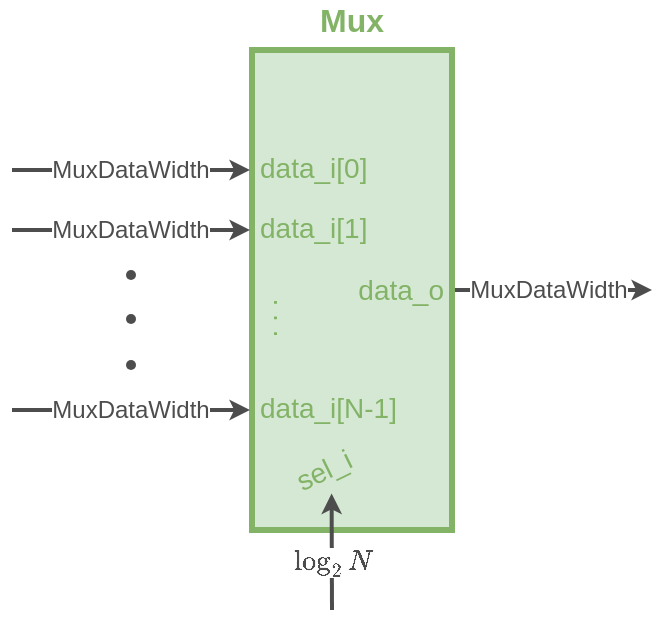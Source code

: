 <mxfile scale="10" border="10">
    <diagram name="Mux" id="eRu7muvIdI5ZF_TCsoCt">
        <mxGraphModel dx="754" dy="435" grid="1" gridSize="10" guides="1" tooltips="1" connect="1" arrows="1" fold="1" page="1" pageScale="1" pageWidth="850" pageHeight="1100" background="#ffffff" math="1" shadow="0">
            <root>
                <mxCell id="uJgYRedxdCw3lhpzsYAA-0"/>
                <mxCell id="uJgYRedxdCw3lhpzsYAA-1" parent="uJgYRedxdCw3lhpzsYAA-0"/>
                <mxCell id="TLvPlCweBggMK-0FZ3z0-4" value="" style="endArrow=classic;html=1;strokeWidth=2;strokeColor=#4D4D4D;fontFamily=Helvetica;fontSize=11;rounded=1;shadow=0;sketch=0;fontColor=default;startSize=4;endSize=4;fillColor=#4D4D4D;jumpStyle=none;jumpSize=6;exitX=0;exitY=0;exitDx=100;exitDy=120;exitPerimeter=0;" edge="1" parent="uJgYRedxdCw3lhpzsYAA-1" source="NFEWt-4mJX8rJmVonSWC-0">
                    <mxGeometry width="50" height="50" relative="1" as="geometry">
                        <mxPoint x="510" y="519.86" as="sourcePoint"/>
                        <mxPoint x="600" y="520" as="targetPoint"/>
                    </mxGeometry>
                </mxCell>
                <mxCell id="TLvPlCweBggMK-0FZ3z0-5" value="MuxDataWidth" style="edgeLabel;html=1;align=center;verticalAlign=middle;resizable=0;points=[];fontSize=12;fontFamily=Helvetica;fontColor=#4D4D4D;labelBackgroundColor=default;strokeWidth=3;" vertex="1" connectable="0" parent="TLvPlCweBggMK-0FZ3z0-4">
                    <mxGeometry x="0.207" y="1" relative="1" as="geometry">
                        <mxPoint x="-13" y="1" as="offset"/>
                    </mxGeometry>
                </mxCell>
                <mxCell id="NFEWt-4mJX8rJmVonSWC-0" value="" style="externalPins=0;recursiveResize=0;shadow=0;dashed=0;align=center;html=1;strokeWidth=3;shape=mxgraph.rtl.abstract.entity;container=1;collapsible=0;kind=mux;drawPins=0;left=4;right=1;bottom=0;top=0;labelBackgroundColor=#4D4D4D;fontSize=20;fillColor=#d5e8d4;strokeColor=#82b366;" vertex="1" parent="uJgYRedxdCw3lhpzsYAA-1">
                    <mxGeometry x="400" y="400" width="100" height="240" as="geometry"/>
                </mxCell>
                <mxCell id="7FG0c0GqpnDd723LBJYN-0" value="data_i[0]" style="text;html=1;strokeColor=none;fillColor=none;align=left;verticalAlign=middle;whiteSpace=wrap;rounded=0;fontSize=14;labelBackgroundColor=none;strokeWidth=3;fontColor=#82B366;" vertex="1" parent="NFEWt-4mJX8rJmVonSWC-0">
                    <mxGeometry x="2" y="44" width="60" height="30" as="geometry"/>
                </mxCell>
                <mxCell id="7FG0c0GqpnDd723LBJYN-1" value="data_i[1]" style="text;html=1;strokeColor=none;fillColor=none;align=left;verticalAlign=middle;whiteSpace=wrap;rounded=0;fontSize=14;labelBackgroundColor=none;strokeWidth=3;fontColor=#82B366;" vertex="1" parent="NFEWt-4mJX8rJmVonSWC-0">
                    <mxGeometry x="2" y="74" width="60" height="30" as="geometry"/>
                </mxCell>
                <mxCell id="7FG0c0GqpnDd723LBJYN-2" value="data_i[N-1]" style="text;html=1;strokeColor=none;fillColor=none;align=left;verticalAlign=middle;whiteSpace=wrap;rounded=0;fontSize=14;labelBackgroundColor=none;strokeWidth=3;fontColor=#82B366;" vertex="1" parent="NFEWt-4mJX8rJmVonSWC-0">
                    <mxGeometry x="2" y="164" width="78" height="30" as="geometry"/>
                </mxCell>
                <mxCell id="TLvPlCweBggMK-0FZ3z0-6" value="" style="endArrow=classic;html=1;strokeWidth=2;strokeColor=#4D4D4D;fontFamily=Helvetica;fontSize=10;rounded=0;shadow=0;sketch=0;fontColor=#99CCFF;startSize=4;endSize=4;fillColor=#4D4D4D;jumpStyle=none;jumpSize=6;entryX=0.398;entryY=0.924;entryDx=0;entryDy=0;entryPerimeter=0;" edge="1" parent="NFEWt-4mJX8rJmVonSWC-0" target="NFEWt-4mJX8rJmVonSWC-0">
                    <mxGeometry width="50" height="50" relative="1" as="geometry">
                        <mxPoint x="40" y="280" as="sourcePoint"/>
                        <mxPoint x="110" y="280" as="targetPoint"/>
                        <Array as="points"/>
                    </mxGeometry>
                </mxCell>
                <mxCell id="TLvPlCweBggMK-0FZ3z0-7" value="`log_2N`" style="edgeLabel;align=center;verticalAlign=middle;resizable=0;points=[];fontSize=12;fontFamily=Helvetica;fontColor=#4D4D4D;labelBackgroundColor=default;strokeWidth=3;labelBorderColor=none;html=1;imageHeight=17;imageAspect=0;expand=1;recursiveResize=1;backgroundOutline=0;fixedWidth=0;autosize=0;resizeWidth=0;resizeHeight=0;" vertex="1" connectable="0" parent="TLvPlCweBggMK-0FZ3z0-6">
                    <mxGeometry relative="1" as="geometry">
                        <mxPoint y="5" as="offset"/>
                    </mxGeometry>
                </mxCell>
                <mxCell id="J8KcjkKiz1uwWCgZY7cX-0" value="data_o" style="text;html=1;strokeColor=none;fillColor=none;align=right;verticalAlign=middle;whiteSpace=wrap;rounded=0;fontSize=14;labelBackgroundColor=none;strokeWidth=3;fontColor=#82B366;" vertex="1" parent="NFEWt-4mJX8rJmVonSWC-0">
                    <mxGeometry x="38" y="105" width="60" height="30" as="geometry"/>
                </mxCell>
                <mxCell id="7FG0c0GqpnDd723LBJYN-3" value="sel_i" style="text;html=1;strokeColor=none;fillColor=none;align=center;verticalAlign=middle;whiteSpace=wrap;rounded=0;fontSize=14;labelBackgroundColor=none;strokeWidth=3;fontColor=#82B366;rotation=334;" vertex="1" parent="NFEWt-4mJX8rJmVonSWC-0">
                    <mxGeometry x="6" y="195" width="60" height="30" as="geometry"/>
                </mxCell>
                <mxCell id="J8KcjkKiz1uwWCgZY7cX-9" value=". . ." style="text;html=1;strokeColor=none;fillColor=none;align=center;verticalAlign=middle;whiteSpace=wrap;rounded=0;fontSize=14;labelBackgroundColor=none;strokeWidth=3;fontColor=#82B366;rotation=90;" vertex="1" parent="NFEWt-4mJX8rJmVonSWC-0">
                    <mxGeometry x="2" y="129" width="28" height="10" as="geometry"/>
                </mxCell>
                <mxCell id="wh2qOEaPQRFyAMfrae6J-0" value="" style="endArrow=classic;html=1;entryX=0;entryY=0;entryDx=0;entryDy=140;entryPerimeter=0;strokeWidth=2;strokeColor=#4D4D4D;fontFamily=Helvetica;fontSize=11;rounded=1;shadow=0;sketch=0;fontColor=default;startSize=4;endSize=4;fillColor=#4D4D4D;jumpStyle=none;jumpSize=6;" edge="1" parent="uJgYRedxdCw3lhpzsYAA-1">
                    <mxGeometry width="50" height="50" relative="1" as="geometry">
                        <mxPoint x="280" y="460" as="sourcePoint"/>
                        <mxPoint x="399" y="460" as="targetPoint"/>
                    </mxGeometry>
                </mxCell>
                <mxCell id="wh2qOEaPQRFyAMfrae6J-1" value="MuxDataWidth" style="edgeLabel;html=1;align=center;verticalAlign=middle;resizable=0;points=[];fontSize=12;fontFamily=Helvetica;fontColor=#4D4D4D;labelBackgroundColor=default;strokeWidth=3;" vertex="1" connectable="0" parent="wh2qOEaPQRFyAMfrae6J-0">
                    <mxGeometry x="0.207" y="1" relative="1" as="geometry">
                        <mxPoint x="-13" y="1" as="offset"/>
                    </mxGeometry>
                </mxCell>
                <mxCell id="TLvPlCweBggMK-0FZ3z0-0" value="" style="endArrow=classic;html=1;entryX=0;entryY=0;entryDx=0;entryDy=140;entryPerimeter=0;strokeWidth=2;strokeColor=#4D4D4D;fontFamily=Helvetica;fontSize=11;rounded=1;shadow=0;sketch=0;fontColor=default;startSize=4;endSize=4;fillColor=#4D4D4D;jumpStyle=none;jumpSize=6;" edge="1" parent="uJgYRedxdCw3lhpzsYAA-1">
                    <mxGeometry width="50" height="50" relative="1" as="geometry">
                        <mxPoint x="280" y="580" as="sourcePoint"/>
                        <mxPoint x="399" y="580" as="targetPoint"/>
                    </mxGeometry>
                </mxCell>
                <mxCell id="TLvPlCweBggMK-0FZ3z0-1" value="MuxDataWidth" style="edgeLabel;html=1;align=center;verticalAlign=middle;resizable=0;points=[];fontSize=12;fontFamily=Helvetica;fontColor=#4D4D4D;labelBackgroundColor=default;strokeWidth=3;" vertex="1" connectable="0" parent="TLvPlCweBggMK-0FZ3z0-0">
                    <mxGeometry x="0.207" y="1" relative="1" as="geometry">
                        <mxPoint x="-13" y="1" as="offset"/>
                    </mxGeometry>
                </mxCell>
                <mxCell id="TLvPlCweBggMK-0FZ3z0-2" value="" style="endArrow=classic;html=1;entryX=0;entryY=0;entryDx=0;entryDy=140;entryPerimeter=0;strokeWidth=2;strokeColor=#4D4D4D;fontFamily=Helvetica;fontSize=11;rounded=1;shadow=0;sketch=0;fontColor=default;startSize=4;endSize=4;fillColor=#4D4D4D;jumpStyle=none;jumpSize=6;" edge="1" parent="uJgYRedxdCw3lhpzsYAA-1">
                    <mxGeometry width="50" height="50" relative="1" as="geometry">
                        <mxPoint x="280" y="490" as="sourcePoint"/>
                        <mxPoint x="399" y="490" as="targetPoint"/>
                    </mxGeometry>
                </mxCell>
                <mxCell id="TLvPlCweBggMK-0FZ3z0-3" value="MuxDataWidth" style="edgeLabel;html=1;align=center;verticalAlign=middle;resizable=0;points=[];fontSize=12;fontFamily=Helvetica;fontColor=#4D4D4D;labelBackgroundColor=default;strokeWidth=3;" vertex="1" connectable="0" parent="TLvPlCweBggMK-0FZ3z0-2">
                    <mxGeometry x="0.207" y="1" relative="1" as="geometry">
                        <mxPoint x="-13" y="1" as="offset"/>
                    </mxGeometry>
                </mxCell>
                <mxCell id="J8KcjkKiz1uwWCgZY7cX-6" value="" style="externalPins=0;recursiveResize=0;ellipse;whiteSpace=wrap;html=1;aspect=fixed;fillColor=#4D4D4D;strokeColor=none;noLabel=1;snapToPoint=1;perimeter=none;resizable=0;rotatable=0;labelBackgroundColor=none;strokeWidth=2;fontSize=20;fontColor=#82B366;" vertex="1" parent="uJgYRedxdCw3lhpzsYAA-1">
                    <mxGeometry x="337" y="510" width="5" height="5" as="geometry"/>
                </mxCell>
                <mxCell id="J8KcjkKiz1uwWCgZY7cX-7" value="" style="externalPins=0;recursiveResize=0;ellipse;whiteSpace=wrap;html=1;aspect=fixed;fillColor=#4D4D4D;strokeColor=none;noLabel=1;snapToPoint=1;perimeter=none;resizable=0;rotatable=0;labelBackgroundColor=none;strokeWidth=2;fontSize=20;fontColor=#82B366;" vertex="1" parent="uJgYRedxdCw3lhpzsYAA-1">
                    <mxGeometry x="337" y="555" width="5" height="5" as="geometry"/>
                </mxCell>
                <mxCell id="J8KcjkKiz1uwWCgZY7cX-8" value="" style="externalPins=0;recursiveResize=0;ellipse;whiteSpace=wrap;html=1;aspect=fixed;fillColor=#4D4D4D;strokeColor=none;noLabel=1;snapToPoint=1;perimeter=none;resizable=0;rotatable=0;labelBackgroundColor=none;strokeWidth=2;fontSize=20;fontColor=#82B366;" vertex="1" parent="uJgYRedxdCw3lhpzsYAA-1">
                    <mxGeometry x="337" y="532" width="5" height="5" as="geometry"/>
                </mxCell>
                <mxCell id="jCl6rHiu8Py4biuuUjHm-3" value="Mux" style="text;html=1;strokeColor=none;fillColor=none;align=center;verticalAlign=middle;whiteSpace=wrap;rounded=0;fontStyle=1;fontSize=16;fontColor=#82B366;labelBackgroundColor=default;labelBorderColor=none;strokeWidth=2;" vertex="1" parent="uJgYRedxdCw3lhpzsYAA-1">
                    <mxGeometry x="420" y="380" width="60" height="10" as="geometry"/>
                </mxCell>
            </root>
        </mxGraphModel>
    </diagram>
    <diagram name="Datapath_Branch" id="CU3MiZBO9pJEDONyN2Bs">
        <mxGraphModel dx="1979" dy="1141" grid="1" gridSize="10" guides="1" tooltips="1" connect="1" arrows="1" fold="1" page="1" pageScale="1" pageWidth="1100" pageHeight="850" background="#ffffff" math="1" shadow="0">
            <root>
                <mxCell id="XSF23kHzRNXoWb0-V8Be-0"/>
                <mxCell id="XSF23kHzRNXoWb0-V8Be-1" parent="XSF23kHzRNXoWb0-V8Be-0"/>
                <mxCell id="LXnFRazJ6c6IbefNoWqR-8" value="" style="group" vertex="1" connectable="0" parent="XSF23kHzRNXoWb0-V8Be-1">
                    <mxGeometry x="270" y="476" width="490.0" height="180" as="geometry"/>
                </mxCell>
                <mxCell id="LXnFRazJ6c6IbefNoWqR-0" value="" style="endArrow=classic;html=1;entryX=0;entryY=0;entryDx=0;entryDy=140;entryPerimeter=0;strokeWidth=2;strokeColor=#4D4D4D;fontFamily=Helvetica;fontSize=10;" edge="1" parent="LXnFRazJ6c6IbefNoWqR-8">
                    <mxGeometry width="50" height="50" relative="1" as="geometry">
                        <mxPoint x="-60" y="99" as="sourcePoint"/>
                        <mxPoint x="19" y="98.83" as="targetPoint"/>
                    </mxGeometry>
                </mxCell>
                <mxCell id="LXnFRazJ6c6IbefNoWqR-1" value="ImmWidth" style="edgeLabel;html=1;align=center;verticalAlign=middle;resizable=0;points=[];fontSize=12;fontFamily=Helvetica;fontColor=#4D4D4D;" vertex="1" connectable="0" parent="LXnFRazJ6c6IbefNoWqR-0">
                    <mxGeometry x="0.207" y="1" relative="1" as="geometry">
                        <mxPoint x="-11" y="1" as="offset"/>
                    </mxGeometry>
                </mxCell>
                <mxCell id="LXnFRazJ6c6IbefNoWqR-4" value="" style="externalPins=0;recursiveResize=0;shadow=0;dashed=0;align=center;html=1;strokeWidth=3;shape=mxgraph.rtl.abstract.entity;container=1;collapsible=0;kind=combinational;drawPins=0;left=3;right=2;bottom=0;top=0;strokeColor=#9673a6;fontFamily=Helvetica;fontSize=12;fillColor=#e1d5e7;" vertex="1" parent="LXnFRazJ6c6IbefNoWqR-8">
                    <mxGeometry x="20" y="79" width="120" height="40" as="geometry"/>
                </mxCell>
                <mxCell id="LXnFRazJ6c6IbefNoWqR-7" value="ImmediateGeneration" style="text;html=1;strokeColor=none;fillColor=none;align=center;verticalAlign=middle;whiteSpace=wrap;rounded=0;fontStyle=1;fontSize=16;fontColor=#9673A6;strokeWidth=3;fontFamily=Helvetica;" vertex="1" parent="LXnFRazJ6c6IbefNoWqR-8">
                    <mxGeometry x="50" y="60" width="60" height="10" as="geometry"/>
                </mxCell>
                <mxCell id="LXnFRazJ6c6IbefNoWqR-6" value="imm_o" style="text;html=1;strokeColor=none;fillColor=none;align=right;verticalAlign=middle;whiteSpace=wrap;rounded=0;fontSize=14;strokeWidth=3;fontFamily=Helvetica;fontColor=#9673A6;" vertex="1" parent="LXnFRazJ6c6IbefNoWqR-8">
                    <mxGeometry x="77" y="84" width="60" height="30" as="geometry"/>
                </mxCell>
                <mxCell id="LXnFRazJ6c6IbefNoWqR-5" value="imm_i" style="text;html=1;strokeColor=none;fillColor=none;align=left;verticalAlign=middle;whiteSpace=wrap;rounded=0;fontSize=14;strokeWidth=3;fontFamily=Helvetica;fontColor=#9673A6;" vertex="1" parent="LXnFRazJ6c6IbefNoWqR-8">
                    <mxGeometry x="25" y="84" width="60" height="30" as="geometry"/>
                </mxCell>
                <mxCell id="ajDts_eysPInrFm3xxSX-8" value="" style="group" vertex="1" connectable="0" parent="LXnFRazJ6c6IbefNoWqR-8">
                    <mxGeometry x="200" width="290.0" height="180" as="geometry"/>
                </mxCell>
                <mxCell id="ajDts_eysPInrFm3xxSX-0" value="" style="endArrow=classic;html=1;entryX=0;entryY=0;entryDx=0;entryDy=140;entryPerimeter=0;strokeWidth=2;strokeColor=#4D4D4D;fontFamily=Helvetica;fontSize=10;" edge="1" parent="ajDts_eysPInrFm3xxSX-8">
                    <mxGeometry width="50" height="50" relative="1" as="geometry">
                        <mxPoint x="-60" y="100" as="sourcePoint"/>
                        <mxPoint x="19" y="99.83" as="targetPoint"/>
                    </mxGeometry>
                </mxCell>
                <mxCell id="ajDts_eysPInrFm3xxSX-1" value="Width" style="edgeLabel;html=1;align=center;verticalAlign=middle;resizable=0;points=[];fontSize=12;fontFamily=Helvetica;fontColor=#4D4D4D;" vertex="1" connectable="0" parent="ajDts_eysPInrFm3xxSX-0">
                    <mxGeometry x="0.207" y="1" relative="1" as="geometry">
                        <mxPoint x="-13" y="1" as="offset"/>
                    </mxGeometry>
                </mxCell>
                <mxCell id="ajDts_eysPInrFm3xxSX-4" value="" style="externalPins=0;recursiveResize=0;shadow=0;dashed=0;align=center;html=1;strokeWidth=3;shape=mxgraph.rtl.abstract.entity;container=1;collapsible=0;kind=combinational;drawPins=0;left=3;right=2;bottom=0;top=0;strokeColor=#9673a6;fontFamily=Helvetica;fontSize=12;fillColor=#e1d5e7;" vertex="1" parent="ajDts_eysPInrFm3xxSX-8">
                    <mxGeometry x="20" y="80" width="120" height="40" as="geometry"/>
                </mxCell>
                <mxCell id="ajDts_eysPInrFm3xxSX-5" value="imm_i" style="text;html=1;strokeColor=none;fillColor=none;align=left;verticalAlign=middle;whiteSpace=wrap;rounded=0;fontSize=14;strokeWidth=3;fontFamily=Helvetica;fontColor=#9673A6;" vertex="1" parent="ajDts_eysPInrFm3xxSX-4">
                    <mxGeometry x="5" y="5" width="60" height="30" as="geometry"/>
                </mxCell>
                <mxCell id="ajDts_eysPInrFm3xxSX-6" value="imm_o" style="text;html=1;strokeColor=none;fillColor=none;align=right;verticalAlign=middle;whiteSpace=wrap;rounded=0;fontSize=14;strokeWidth=3;fontFamily=Helvetica;fontColor=#9673A6;" vertex="1" parent="ajDts_eysPInrFm3xxSX-4">
                    <mxGeometry x="57" y="5" width="60" height="30" as="geometry"/>
                </mxCell>
                <mxCell id="ajDts_eysPInrFm3xxSX-7" value="ShiftLeftOne" style="text;html=1;strokeColor=none;fillColor=none;align=center;verticalAlign=middle;whiteSpace=wrap;rounded=0;fontStyle=1;fontSize=16;fontColor=#9673A6;strokeWidth=3;fontFamily=Helvetica;" vertex="1" parent="ajDts_eysPInrFm3xxSX-8">
                    <mxGeometry x="50" y="60" width="60" height="10" as="geometry"/>
                </mxCell>
                <mxCell id="Dm1RJ7NYYcv3PiOGCPli-0" value="" style="group" vertex="1" connectable="0" parent="XSF23kHzRNXoWb0-V8Be-1">
                    <mxGeometry x="611" y="535" width="240" height="140" as="geometry"/>
                </mxCell>
                <mxCell id="Dm1RJ7NYYcv3PiOGCPli-1" value="" style="endArrow=classic;html=1;entryX=0;entryY=0;entryDx=0;entryDy=140;entryPerimeter=0;strokeWidth=2;fontColor=#4D4D4D;strokeColor=#4D4D4D;" edge="1" parent="Dm1RJ7NYYcv3PiOGCPli-0">
                    <mxGeometry width="50" height="50" relative="1" as="geometry">
                        <mxPoint x="-1" y="40" as="sourcePoint"/>
                        <mxPoint x="79" y="40" as="targetPoint"/>
                    </mxGeometry>
                </mxCell>
                <mxCell id="Dm1RJ7NYYcv3PiOGCPli-2" value="Width" style="edgeLabel;html=1;align=center;verticalAlign=middle;resizable=0;points=[];fontSize=12;fontColor=#4D4D4D;" vertex="1" connectable="0" parent="Dm1RJ7NYYcv3PiOGCPli-1">
                    <mxGeometry x="0.207" y="1" relative="1" as="geometry">
                        <mxPoint x="-13" y="1" as="offset"/>
                    </mxGeometry>
                </mxCell>
                <mxCell id="Dm1RJ7NYYcv3PiOGCPli-3" value="" style="endArrow=classic;html=1;entryX=0;entryY=0;entryDx=0;entryDy=140;entryPerimeter=0;strokeWidth=2;fontColor=#4D4D4D;strokeColor=#4D4D4D;" edge="1" parent="Dm1RJ7NYYcv3PiOGCPli-0">
                    <mxGeometry width="50" height="50" relative="1" as="geometry">
                        <mxPoint x="-1" y="120" as="sourcePoint"/>
                        <mxPoint x="79" y="120" as="targetPoint"/>
                    </mxGeometry>
                </mxCell>
                <mxCell id="Dm1RJ7NYYcv3PiOGCPli-4" value="Width" style="edgeLabel;html=1;align=center;verticalAlign=middle;resizable=0;points=[];fontSize=12;fontColor=#4D4D4D;" vertex="1" connectable="0" parent="Dm1RJ7NYYcv3PiOGCPli-3">
                    <mxGeometry x="0.207" y="1" relative="1" as="geometry">
                        <mxPoint x="-13" y="1" as="offset"/>
                    </mxGeometry>
                </mxCell>
                <mxCell id="Dm1RJ7NYYcv3PiOGCPli-5" value="" style="endArrow=classic;html=1;entryX=0;entryY=0;entryDx=0;entryDy=140;entryPerimeter=0;strokeWidth=2;fontColor=#4D4D4D;strokeColor=#4D4D4D;" edge="1" parent="Dm1RJ7NYYcv3PiOGCPli-0">
                    <mxGeometry width="50" height="50" relative="1" as="geometry">
                        <mxPoint x="160" y="79.76" as="sourcePoint"/>
                        <mxPoint x="240" y="79.76" as="targetPoint"/>
                    </mxGeometry>
                </mxCell>
                <mxCell id="Dm1RJ7NYYcv3PiOGCPli-6" value="Width" style="edgeLabel;html=1;align=center;verticalAlign=middle;resizable=0;points=[];fontSize=12;fontColor=#4D4D4D;" vertex="1" connectable="0" parent="Dm1RJ7NYYcv3PiOGCPli-5">
                    <mxGeometry x="0.207" y="1" relative="1" as="geometry">
                        <mxPoint x="-13" y="1" as="offset"/>
                    </mxGeometry>
                </mxCell>
                <mxCell id="Dm1RJ7NYYcv3PiOGCPli-7" value="&lt;font color=&quot;#d6b656&quot;&gt;Adder&lt;/font&gt;" style="text;html=1;strokeColor=none;fillColor=none;align=center;verticalAlign=middle;whiteSpace=wrap;rounded=0;fontStyle=1;fontSize=16;fontColor=#000006;" vertex="1" parent="Dm1RJ7NYYcv3PiOGCPli-0">
                    <mxGeometry x="90" width="60" height="10" as="geometry"/>
                </mxCell>
                <mxCell id="Dm1RJ7NYYcv3PiOGCPli-8" value="" style="externalPins=0;recursiveResize=0;shadow=0;dashed=0;align=center;html=1;strokeWidth=3;shape=mxgraph.rtl.abstract.entity;container=1;collapsible=0;kind=mux;drawPins=0;left=4;right=1;bottom=0;top=0;labelBackgroundColor=none;strokeColor=#d6b656;fontSize=12;fillColor=#fff2cc;" vertex="1" parent="Dm1RJ7NYYcv3PiOGCPli-0">
                    <mxGeometry x="80" y="20" width="80" height="120" as="geometry"/>
                </mxCell>
                <mxCell id="Dm1RJ7NYYcv3PiOGCPli-9" value="" style="triangle;whiteSpace=wrap;html=1;labelBackgroundColor=none;strokeWidth=3;fontSize=12;fillColor=default;strokeColor=#d6b656;" vertex="1" parent="Dm1RJ7NYYcv3PiOGCPli-8">
                    <mxGeometry y="40" width="20" height="40" as="geometry"/>
                </mxCell>
                <mxCell id="Dm1RJ7NYYcv3PiOGCPli-10" value="" style="triangle;whiteSpace=wrap;html=1;labelBackgroundColor=none;strokeColor=none;strokeWidth=3;fontSize=12;fillColor=default;" vertex="1" parent="Dm1RJ7NYYcv3PiOGCPli-8">
                    <mxGeometry x="-2" y="40" width="20" height="40" as="geometry"/>
                </mxCell>
                <mxCell id="Dm1RJ7NYYcv3PiOGCPli-11" value="sum_o" style="text;html=1;strokeColor=none;fillColor=none;align=right;verticalAlign=middle;whiteSpace=wrap;rounded=0;fontSize=14;fontColor=#D6B656;" vertex="1" parent="Dm1RJ7NYYcv3PiOGCPli-8">
                    <mxGeometry x="17" y="50" width="60" height="20" as="geometry"/>
                </mxCell>
                <mxCell id="Dm1RJ7NYYcv3PiOGCPli-12" value="b_i" style="text;html=1;strokeColor=none;fillColor=none;align=left;verticalAlign=middle;whiteSpace=wrap;rounded=0;fontSize=14;fontColor=#D6B656;" vertex="1" parent="Dm1RJ7NYYcv3PiOGCPli-8">
                    <mxGeometry x="3" y="80" width="20" height="30" as="geometry"/>
                </mxCell>
                <mxCell id="Dm1RJ7NYYcv3PiOGCPli-13" value="a_i" style="text;html=1;strokeColor=none;fillColor=none;align=left;verticalAlign=middle;whiteSpace=wrap;rounded=0;fontSize=14;fontColor=#D6B656;" vertex="1" parent="Dm1RJ7NYYcv3PiOGCPli-8">
                    <mxGeometry x="3" y="10" width="20" height="30" as="geometry"/>
                </mxCell>
                <mxCell id="QHlBDh2akYCp9UTdRV0H-19" value="" style="group" vertex="1" connectable="0" parent="XSF23kHzRNXoWb0-V8Be-1">
                    <mxGeometry x="530" y="225" width="280" height="250" as="geometry"/>
                </mxCell>
                <mxCell id="QHlBDh2akYCp9UTdRV0H-0" value="" style="endArrow=cross;html=1;strokeWidth=2;strokeColor=#4D4D4D;fontFamily=Helvetica;fontSize=10;endFill=0;" edge="1" parent="QHlBDh2akYCp9UTdRV0H-19">
                    <mxGeometry width="50" height="50" relative="1" as="geometry">
                        <mxPoint x="201" y="130" as="sourcePoint"/>
                        <mxPoint x="260" y="130" as="targetPoint"/>
                    </mxGeometry>
                </mxCell>
                <mxCell id="QHlBDh2akYCp9UTdRV0H-1" value="Width" style="edgeLabel;html=1;align=center;verticalAlign=middle;resizable=0;points=[];fontSize=12;fontFamily=Helvetica;fontColor=#4D4D4D;" vertex="1" connectable="0" parent="QHlBDh2akYCp9UTdRV0H-0">
                    <mxGeometry x="0.207" y="1" relative="1" as="geometry">
                        <mxPoint x="-13" y="1" as="offset"/>
                    </mxGeometry>
                </mxCell>
                <mxCell id="QHlBDh2akYCp9UTdRV0H-2" value="" style="endArrow=classic;html=1;fontSize=12;entryX=0;entryY=0.5;entryDx=0;entryDy=0;strokeWidth=2;fontFamily=Helvetica;strokeColor=#4D4D4D;" edge="1" parent="QHlBDh2akYCp9UTdRV0H-19">
                    <mxGeometry width="50" height="50" relative="1" as="geometry">
                        <mxPoint x="200" y="89.84" as="sourcePoint"/>
                        <mxPoint x="280" y="89.84" as="targetPoint"/>
                    </mxGeometry>
                </mxCell>
                <mxCell id="QHlBDh2akYCp9UTdRV0H-3" value="" style="endArrow=classic;html=1;fontSize=12;strokeWidth=2;fontFamily=Helvetica;strokeColor=#99CCFF;entryX=0.491;entryY=0.861;entryDx=0;entryDy=0;entryPerimeter=0;" edge="1" parent="QHlBDh2akYCp9UTdRV0H-19" target="QHlBDh2akYCp9UTdRV0H-5">
                    <mxGeometry width="50" height="50" relative="1" as="geometry">
                        <mxPoint x="140" y="250" as="sourcePoint"/>
                        <mxPoint x="220" y="210" as="targetPoint"/>
                    </mxGeometry>
                </mxCell>
                <mxCell id="QHlBDh2akYCp9UTdRV0H-4" value="&lt;font style=&quot;font-size: 12px;&quot;&gt;4&lt;/font&gt;" style="edgeLabel;html=1;align=center;verticalAlign=middle;resizable=0;points=[];fontSize=12;fontFamily=Helvetica;fontColor=#99CCFF;" vertex="1" connectable="0" parent="QHlBDh2akYCp9UTdRV0H-3">
                    <mxGeometry x="-0.102" y="1" relative="1" as="geometry">
                        <mxPoint y="-3" as="offset"/>
                    </mxGeometry>
                </mxCell>
                <mxCell id="QHlBDh2akYCp9UTdRV0H-5" value="" style="externalPins=0;recursiveResize=0;shadow=0;dashed=0;align=center;html=1;strokeWidth=3;shape=mxgraph.rtl.abstract.entity;container=1;collapsible=0;kind=mux;drawPins=0;left=4;right=1;bottom=0;top=0;labelBackgroundColor=none;strokeColor=#d6b656;fontSize=12;fillColor=#fff2cc;" vertex="1" parent="QHlBDh2akYCp9UTdRV0H-19">
                    <mxGeometry x="80" y="10" width="120" height="200" as="geometry"/>
                </mxCell>
                <mxCell id="QHlBDh2akYCp9UTdRV0H-6" value="zero_o" style="text;html=1;strokeColor=none;fillColor=none;align=right;verticalAlign=middle;whiteSpace=wrap;rounded=0;fontSize=14;fontColor=#D6B656;" vertex="1" parent="QHlBDh2akYCp9UTdRV0H-5">
                    <mxGeometry x="57" y="68" width="60" height="20" as="geometry"/>
                </mxCell>
                <mxCell id="QHlBDh2akYCp9UTdRV0H-7" value="b_i" style="text;html=1;strokeColor=none;fillColor=none;align=left;verticalAlign=middle;whiteSpace=wrap;rounded=0;fontSize=14;fontColor=#D6B656;" vertex="1" parent="QHlBDh2akYCp9UTdRV0H-5">
                    <mxGeometry x="3" y="144" width="20" height="30" as="geometry"/>
                </mxCell>
                <mxCell id="QHlBDh2akYCp9UTdRV0H-8" value="a_i" style="text;html=1;strokeColor=none;fillColor=none;align=left;verticalAlign=middle;whiteSpace=wrap;rounded=0;fontSize=14;fontColor=#D6B656;" vertex="1" parent="QHlBDh2akYCp9UTdRV0H-5">
                    <mxGeometry x="3" y="24" width="20" height="30" as="geometry"/>
                </mxCell>
                <mxCell id="QHlBDh2akYCp9UTdRV0H-9" value="result_o" style="text;html=1;strokeColor=none;fillColor=none;align=right;verticalAlign=middle;whiteSpace=wrap;rounded=0;fontSize=14;fontColor=#D6B656;" vertex="1" parent="QHlBDh2akYCp9UTdRV0H-5">
                    <mxGeometry x="57" y="109" width="60" height="20" as="geometry"/>
                </mxCell>
                <mxCell id="QHlBDh2akYCp9UTdRV0H-10" value="operation_i" style="text;html=1;strokeColor=none;fillColor=none;align=left;verticalAlign=middle;whiteSpace=wrap;rounded=0;fontSize=14;fontColor=#D6B656;rotation=334;" vertex="1" parent="QHlBDh2akYCp9UTdRV0H-5">
                    <mxGeometry x="22" y="157" width="20" height="30" as="geometry"/>
                </mxCell>
                <mxCell id="QHlBDh2akYCp9UTdRV0H-11" value="" style="group" vertex="1" connectable="0" parent="QHlBDh2akYCp9UTdRV0H-5">
                    <mxGeometry x="-6" y="65" width="36" height="70" as="geometry"/>
                </mxCell>
                <mxCell id="QHlBDh2akYCp9UTdRV0H-12" value="" style="triangle;whiteSpace=wrap;html=1;labelBackgroundColor=none;strokeWidth=3;fontSize=12;fillColor=default;strokeColor=#d6b656;" vertex="1" parent="QHlBDh2akYCp9UTdRV0H-11">
                    <mxGeometry x="6.909" y="5" width="29.091" height="60" as="geometry"/>
                </mxCell>
                <mxCell id="QHlBDh2akYCp9UTdRV0H-13" value="" style="triangle;whiteSpace=wrap;html=1;labelBackgroundColor=none;strokeColor=none;strokeWidth=3;fontSize=12;fillColor=default;" vertex="1" parent="QHlBDh2akYCp9UTdRV0H-11">
                    <mxGeometry width="33.94" height="70" as="geometry"/>
                </mxCell>
                <mxCell id="QHlBDh2akYCp9UTdRV0H-14" value="" style="endArrow=classic;html=1;entryX=0;entryY=0;entryDx=0;entryDy=140;entryPerimeter=0;strokeWidth=2;strokeColor=#4D4D4D;fontFamily=Helvetica;fontSize=10;" edge="1" parent="QHlBDh2akYCp9UTdRV0H-19">
                    <mxGeometry width="50" height="50" relative="1" as="geometry">
                        <mxPoint y="50" as="sourcePoint"/>
                        <mxPoint x="79" y="50" as="targetPoint"/>
                    </mxGeometry>
                </mxCell>
                <mxCell id="QHlBDh2akYCp9UTdRV0H-15" value="Width" style="edgeLabel;html=1;align=center;verticalAlign=middle;resizable=0;points=[];fontSize=12;fontFamily=Helvetica;fontColor=#4D4D4D;" vertex="1" connectable="0" parent="QHlBDh2akYCp9UTdRV0H-14">
                    <mxGeometry x="0.207" y="1" relative="1" as="geometry">
                        <mxPoint x="-13" y="1" as="offset"/>
                    </mxGeometry>
                </mxCell>
                <mxCell id="QHlBDh2akYCp9UTdRV0H-16" value="" style="endArrow=classic;html=1;entryX=0;entryY=0;entryDx=0;entryDy=140;entryPerimeter=0;strokeWidth=2;strokeColor=#4D4D4D;fontFamily=Helvetica;fontSize=10;" edge="1" parent="QHlBDh2akYCp9UTdRV0H-19">
                    <mxGeometry width="50" height="50" relative="1" as="geometry">
                        <mxPoint y="170" as="sourcePoint"/>
                        <mxPoint x="79" y="170" as="targetPoint"/>
                    </mxGeometry>
                </mxCell>
                <mxCell id="QHlBDh2akYCp9UTdRV0H-17" value="Width" style="edgeLabel;html=1;align=center;verticalAlign=middle;resizable=0;points=[];fontSize=12;fontFamily=Helvetica;fontColor=#4D4D4D;" vertex="1" connectable="0" parent="QHlBDh2akYCp9UTdRV0H-16">
                    <mxGeometry x="0.207" y="1" relative="1" as="geometry">
                        <mxPoint x="-13" y="1" as="offset"/>
                    </mxGeometry>
                </mxCell>
                <mxCell id="QHlBDh2akYCp9UTdRV0H-18" value="&lt;font&gt;ALU&lt;/font&gt;" style="text;html=1;strokeColor=none;fillColor=none;align=center;verticalAlign=middle;whiteSpace=wrap;rounded=0;fontStyle=1;fontSize=16;fontColor=#D6B656;fontFamily=Helvetica;" vertex="1" parent="QHlBDh2akYCp9UTdRV0H-19">
                    <mxGeometry x="110" width="60" height="10" as="geometry"/>
                </mxCell>
                <mxCell id="QHlBDh2akYCp9UTdRV0H-20" value="" style="shape=flexArrow;endArrow=classic;html=1;fontSize=20;fontColor=#FF99FF;movable=1;resizable=1;rotatable=1;deletable=1;editable=1;connectable=1;endWidth=28.069;endSize=12.798;width=29.302;fillColor=#4D4D4D;strokeColor=#4D4D4D;" edge="1" parent="XSF23kHzRNXoWb0-V8Be-1">
                    <mxGeometry width="50" height="50" relative="1" as="geometry">
                        <mxPoint x="10" y="235" as="sourcePoint"/>
                        <mxPoint x="160" y="235.17" as="targetPoint"/>
                    </mxGeometry>
                </mxCell>
                <mxCell id="QHlBDh2akYCp9UTdRV0H-21" value="Instruction" style="edgeLabel;html=1;align=center;verticalAlign=middle;resizable=0;points=[];fontSize=20;fontColor=#FFFFFF;fontStyle=1;labelBackgroundColor=#4D4D4D;" vertex="1" connectable="0" parent="QHlBDh2akYCp9UTdRV0H-20">
                    <mxGeometry x="-0.155" y="-3" relative="1" as="geometry">
                        <mxPoint y="-3" as="offset"/>
                    </mxGeometry>
                </mxCell>
                <mxCell id="QHlBDh2akYCp9UTdRV0H-24" value="" style="endArrow=none;html=1;strokeColor=#4D4D4D;fontSize=20;fontColor=#FFFFFF;fillColor=#4D4D4D;strokeWidth=2;edgeStyle=orthogonalEdgeStyle;jumpSize=6;shadow=0;jumpStyle=none;rounded=0;" edge="1" parent="XSF23kHzRNXoWb0-V8Be-1">
                    <mxGeometry width="50" height="50" relative="1" as="geometry">
                        <mxPoint x="220" y="575" as="sourcePoint"/>
                        <mxPoint x="170" y="235" as="targetPoint"/>
                        <Array as="points">
                            <mxPoint x="210" y="575"/>
                            <mxPoint x="210" y="235"/>
                        </Array>
                    </mxGeometry>
                </mxCell>
                <mxCell id="gJgWN568a3ylPtuA9H2X-0" value="" style="group" vertex="1" connectable="0" parent="XSF23kHzRNXoWb0-V8Be-1">
                    <mxGeometry x="210" y="175" width="320" height="340" as="geometry"/>
                </mxCell>
                <mxCell id="P-Hj_hxRPlIaQ1PVlaS5-22" value="" style="endArrow=classic;html=1;strokeWidth=2;strokeColor=#4D4D4D;startArrow=oval;startFill=1;startSize=4;" edge="1" parent="gJgWN568a3ylPtuA9H2X-0">
                    <mxGeometry width="50" height="50" relative="1" as="geometry">
                        <mxPoint y="60" as="sourcePoint"/>
                        <mxPoint x="119" y="60" as="targetPoint"/>
                    </mxGeometry>
                </mxCell>
                <mxCell id="P-Hj_hxRPlIaQ1PVlaS5-23" value="$$\log_2{Width}$$" style="edgeLabel;html=1;align=center;verticalAlign=middle;resizable=0;points=[];fontSize=10;fontColor=#4D4D4D;" vertex="1" connectable="0" parent="P-Hj_hxRPlIaQ1PVlaS5-22">
                    <mxGeometry x="0.207" y="1" relative="1" as="geometry">
                        <mxPoint x="-13" y="1" as="offset"/>
                    </mxGeometry>
                </mxCell>
                <mxCell id="P-Hj_hxRPlIaQ1PVlaS5-24" value="" style="endArrow=classic;html=1;entryX=0;entryY=0;entryDx=0;entryDy=140;entryPerimeter=0;strokeWidth=2;strokeColor=#4D4D4D;startArrow=oval;startFill=1;startSize=4;" edge="1" parent="gJgWN568a3ylPtuA9H2X-0">
                    <mxGeometry width="50" height="50" relative="1" as="geometry">
                        <mxPoint y="100" as="sourcePoint"/>
                        <mxPoint x="119" y="100" as="targetPoint"/>
                        <Array as="points">
                            <mxPoint x="60" y="100"/>
                        </Array>
                    </mxGeometry>
                </mxCell>
                <mxCell id="P-Hj_hxRPlIaQ1PVlaS5-25" value="$$\log_2{Width}$$" style="edgeLabel;html=1;align=center;verticalAlign=middle;resizable=0;points=[];fontSize=10;fontColor=#4D4D4D;fontFamily=Helvetica;" vertex="1" connectable="0" parent="P-Hj_hxRPlIaQ1PVlaS5-24">
                    <mxGeometry x="0.207" y="1" relative="1" as="geometry">
                        <mxPoint x="-13" y="1" as="offset"/>
                    </mxGeometry>
                </mxCell>
                <mxCell id="P-Hj_hxRPlIaQ1PVlaS5-26" value="" style="endArrow=classic;html=1;entryX=0;entryY=0;entryDx=0;entryDy=140;entryPerimeter=0;strokeWidth=2;strokeColor=#4D4D4D;startArrow=cross;startFill=0;" edge="1" parent="gJgWN568a3ylPtuA9H2X-0">
                    <mxGeometry width="50" height="50" relative="1" as="geometry">
                        <mxPoint x="20" y="260" as="sourcePoint"/>
                        <mxPoint x="119" y="260" as="targetPoint"/>
                    </mxGeometry>
                </mxCell>
                <mxCell id="P-Hj_hxRPlIaQ1PVlaS5-27" value="$$\log_2{Width}$$" style="edgeLabel;html=1;align=center;verticalAlign=middle;resizable=0;points=[];fontSize=10;fontColor=#4D4D4D;" vertex="1" connectable="0" parent="P-Hj_hxRPlIaQ1PVlaS5-26">
                    <mxGeometry x="0.207" y="1" relative="1" as="geometry">
                        <mxPoint x="-13" y="1" as="offset"/>
                    </mxGeometry>
                </mxCell>
                <mxCell id="P-Hj_hxRPlIaQ1PVlaS5-28" value="" style="endArrow=classic;html=1;entryX=0;entryY=0;entryDx=0;entryDy=140;entryPerimeter=0;strokeWidth=2;strokeColor=#4D4D4D;startArrow=cross;startFill=0;" edge="1" parent="gJgWN568a3ylPtuA9H2X-0">
                    <mxGeometry width="50" height="50" relative="1" as="geometry">
                        <mxPoint x="20" y="220" as="sourcePoint"/>
                        <mxPoint x="119" y="220" as="targetPoint"/>
                    </mxGeometry>
                </mxCell>
                <mxCell id="P-Hj_hxRPlIaQ1PVlaS5-29" value="$$\log_2{Width}$$" style="edgeLabel;html=1;align=center;verticalAlign=middle;resizable=0;points=[];fontSize=10;fontColor=#4D4D4D;" vertex="1" connectable="0" parent="P-Hj_hxRPlIaQ1PVlaS5-28">
                    <mxGeometry x="0.207" y="1" relative="1" as="geometry">
                        <mxPoint x="-13" y="1" as="offset"/>
                    </mxGeometry>
                </mxCell>
                <mxCell id="P-Hj_hxRPlIaQ1PVlaS5-34" value="" style="endArrow=classic;html=1;fontSize=12;strokeWidth=2;entryX=0.499;entryY=1.008;entryDx=0;entryDy=0;entryPerimeter=0;strokeColor=#99CCFF;startArrow=none;startFill=0;fontColor=#66B2FF;fillColor=#dae8fc;" edge="1" parent="gJgWN568a3ylPtuA9H2X-0" target="P-Hj_hxRPlIaQ1PVlaS5-35">
                    <mxGeometry width="50" height="50" relative="1" as="geometry">
                        <mxPoint x="220" y="340" as="sourcePoint"/>
                        <mxPoint x="180" y="230" as="targetPoint"/>
                    </mxGeometry>
                </mxCell>
                <mxCell id="P-Hj_hxRPlIaQ1PVlaS5-35" value="" style="rounded=0;whiteSpace=wrap;html=1;strokeWidth=3;fillColor=#f8cecc;strokeColor=#b85450;" vertex="1" parent="gJgWN568a3ylPtuA9H2X-0">
                    <mxGeometry x="120" y="20" width="200" height="280" as="geometry"/>
                </mxCell>
                <mxCell id="P-Hj_hxRPlIaQ1PVlaS5-36" value="RegisterFile" style="text;html=1;strokeColor=none;fillColor=none;align=center;verticalAlign=middle;whiteSpace=wrap;rounded=0;fontStyle=1;fontSize=16;fontColor=#B85450;" vertex="1" parent="gJgWN568a3ylPtuA9H2X-0">
                    <mxGeometry x="190" width="60" height="10" as="geometry"/>
                </mxCell>
                <mxCell id="P-Hj_hxRPlIaQ1PVlaS5-37" value="rdata_a_o" style="text;html=1;strokeColor=none;fillColor=none;align=right;verticalAlign=middle;whiteSpace=wrap;rounded=0;fontSize=14;strokeWidth=3;fontColor=#B85450;" vertex="1" parent="gJgWN568a3ylPtuA9H2X-0">
                    <mxGeometry x="257" y="90" width="60" height="20" as="geometry"/>
                </mxCell>
                <mxCell id="P-Hj_hxRPlIaQ1PVlaS5-38" value="rdata_b_o" style="text;html=1;strokeColor=none;fillColor=none;align=right;verticalAlign=middle;whiteSpace=wrap;rounded=0;fontSize=14;strokeWidth=3;fontColor=#B85450;" vertex="1" parent="gJgWN568a3ylPtuA9H2X-0">
                    <mxGeometry x="257" y="210" width="60" height="20" as="geometry"/>
                </mxCell>
                <mxCell id="P-Hj_hxRPlIaQ1PVlaS5-39" value="raddr_b_i" style="text;html=1;strokeColor=none;fillColor=none;align=left;verticalAlign=middle;whiteSpace=wrap;rounded=0;fontSize=14;strokeWidth=3;fontColor=#B85450;" vertex="1" parent="gJgWN568a3ylPtuA9H2X-0">
                    <mxGeometry x="123" y="90" width="60" height="20" as="geometry"/>
                </mxCell>
                <mxCell id="P-Hj_hxRPlIaQ1PVlaS5-40" value="raddr_a_i" style="text;html=1;strokeColor=none;fillColor=none;align=left;verticalAlign=middle;whiteSpace=wrap;rounded=0;fontSize=14;strokeWidth=3;fontColor=#B85450;" vertex="1" parent="gJgWN568a3ylPtuA9H2X-0">
                    <mxGeometry x="123" y="50" width="60" height="20" as="geometry"/>
                </mxCell>
                <mxCell id="P-Hj_hxRPlIaQ1PVlaS5-41" value="wdata_a_i" style="text;html=1;strokeColor=none;fillColor=none;align=left;verticalAlign=middle;whiteSpace=wrap;rounded=0;fontSize=14;strokeWidth=3;fontColor=#B85450;" vertex="1" parent="gJgWN568a3ylPtuA9H2X-0">
                    <mxGeometry x="123" y="250" width="60" height="20" as="geometry"/>
                </mxCell>
                <mxCell id="P-Hj_hxRPlIaQ1PVlaS5-42" value="waddr_a_i" style="text;html=1;strokeColor=none;fillColor=none;align=left;verticalAlign=middle;whiteSpace=wrap;rounded=0;fontSize=14;strokeWidth=3;fontColor=#B85450;" vertex="1" parent="gJgWN568a3ylPtuA9H2X-0">
                    <mxGeometry x="123" y="210" width="60" height="20" as="geometry"/>
                </mxCell>
                <mxCell id="P-Hj_hxRPlIaQ1PVlaS5-43" value="we_a_i" style="text;html=1;strokeColor=none;fillColor=none;align=center;verticalAlign=middle;whiteSpace=wrap;rounded=0;fontSize=14;strokeWidth=3;fontColor=#B85450;" vertex="1" parent="gJgWN568a3ylPtuA9H2X-0">
                    <mxGeometry x="190" y="277" width="60" height="20" as="geometry"/>
                </mxCell>
                <mxCell id="gJgWN568a3ylPtuA9H2X-6" value="" style="shape=flexArrow;endArrow=classic;html=1;fontSize=20;fontColor=#FF99FF;movable=1;resizable=1;rotatable=1;deletable=1;editable=1;connectable=1;endWidth=28.069;endSize=12.798;width=29.302;fillColor=#4D4D4D;strokeColor=#4D4D4D;" edge="1" parent="XSF23kHzRNXoWb0-V8Be-1">
                    <mxGeometry width="50" height="50" relative="1" as="geometry">
                        <mxPoint x="210" y="655" as="sourcePoint"/>
                        <mxPoint x="600" y="655" as="targetPoint"/>
                    </mxGeometry>
                </mxCell>
                <mxCell id="gJgWN568a3ylPtuA9H2X-7" value="PC from Datapath_InstructionFetch" style="edgeLabel;html=1;align=center;verticalAlign=middle;resizable=0;points=[];fontSize=20;fontColor=#FFFFFF;fontStyle=1;labelBackgroundColor=#4D4D4D;" vertex="1" connectable="0" parent="gJgWN568a3ylPtuA9H2X-6">
                    <mxGeometry x="-0.155" y="-3" relative="1" as="geometry">
                        <mxPoint x="16" y="-3" as="offset"/>
                    </mxGeometry>
                </mxCell>
                <mxCell id="gJgWN568a3ylPtuA9H2X-14" value="" style="shape=flexArrow;endArrow=classic;html=1;fontSize=20;fontColor=#FF99FF;movable=1;resizable=1;rotatable=1;deletable=1;editable=1;connectable=1;endWidth=26.509;endSize=12.051;width=52.308;fillColor=#4D4D4D;strokeColor=#4D4D4D;" edge="1" parent="XSF23kHzRNXoWb0-V8Be-1">
                    <mxGeometry width="50" height="50" relative="1" as="geometry">
                        <mxPoint x="820" y="315" as="sourcePoint"/>
                        <mxPoint x="990" y="315" as="targetPoint"/>
                    </mxGeometry>
                </mxCell>
                <mxCell id="gJgWN568a3ylPtuA9H2X-15" value="To branch&lt;br&gt;control logic" style="edgeLabel;html=1;align=center;verticalAlign=middle;resizable=0;points=[];fontSize=20;fontColor=#FFFFFF;fontStyle=1;labelBackgroundColor=#4D4D4D;" vertex="1" connectable="0" parent="gJgWN568a3ylPtuA9H2X-14">
                    <mxGeometry x="-0.155" y="-3" relative="1" as="geometry">
                        <mxPoint x="-2" y="-5" as="offset"/>
                    </mxGeometry>
                </mxCell>
                <mxCell id="gJgWN568a3ylPtuA9H2X-16" value="" style="shape=flexArrow;endArrow=classic;html=1;fontSize=20;fontColor=#FF99FF;movable=1;resizable=1;rotatable=1;deletable=1;editable=1;connectable=1;endWidth=22.183;endSize=12.99;width=49.744;fillColor=#4D4D4D;strokeColor=#4D4D4D;" edge="1" parent="XSF23kHzRNXoWb0-V8Be-1">
                    <mxGeometry width="50" height="50" relative="1" as="geometry">
                        <mxPoint x="860" y="615" as="sourcePoint"/>
                        <mxPoint x="990" y="615" as="targetPoint"/>
                    </mxGeometry>
                </mxCell>
                <mxCell id="gJgWN568a3ylPtuA9H2X-17" value="Branch&lt;br&gt;target" style="edgeLabel;html=1;align=center;verticalAlign=middle;resizable=0;points=[];fontSize=20;fontColor=#FFFFFF;fontStyle=1;labelBackgroundColor=#4D4D4D;" vertex="1" connectable="0" parent="gJgWN568a3ylPtuA9H2X-16">
                    <mxGeometry x="-0.155" y="-3" relative="1" as="geometry">
                        <mxPoint x="-2" y="-3" as="offset"/>
                    </mxGeometry>
                </mxCell>
            </root>
        </mxGraphModel>
    </diagram>
    <diagram name="RegisterFile" id="PVy_JmmmhvMkoXKuP7yN">
        <mxGraphModel dx="754" dy="435" grid="1" gridSize="10" guides="1" tooltips="1" connect="1" arrows="1" fold="1" page="1" pageScale="1" pageWidth="850" pageHeight="1100" background="#ffffff" math="1" shadow="0">
            <root>
                <mxCell id="m1j4Lf4lPjU2jbC6JmsX-0"/>
                <mxCell id="m1j4Lf4lPjU2jbC6JmsX-1" parent="m1j4Lf4lPjU2jbC6JmsX-0"/>
                <mxCell id="1dqic_jp03RMASQwZRYF-1" value="" style="endArrow=classic;html=1;strokeWidth=2;strokeColor=#4D4D4D;" parent="m1j4Lf4lPjU2jbC6JmsX-1" edge="1">
                    <mxGeometry width="50" height="50" relative="1" as="geometry">
                        <mxPoint x="200" y="360" as="sourcePoint"/>
                        <mxPoint x="319" y="360" as="targetPoint"/>
                    </mxGeometry>
                </mxCell>
                <mxCell id="1dqic_jp03RMASQwZRYF-2" value="$$\log_2{Width}$$" style="edgeLabel;html=1;align=center;verticalAlign=middle;resizable=0;points=[];fontSize=10;fontColor=#4D4D4D;" parent="1dqic_jp03RMASQwZRYF-1" vertex="1" connectable="0">
                    <mxGeometry x="0.207" y="1" relative="1" as="geometry">
                        <mxPoint x="-13" y="1" as="offset"/>
                    </mxGeometry>
                </mxCell>
                <mxCell id="1dqic_jp03RMASQwZRYF-3" value="" style="endArrow=classic;html=1;entryX=0;entryY=0;entryDx=0;entryDy=140;entryPerimeter=0;strokeWidth=2;strokeColor=#4D4D4D;" parent="m1j4Lf4lPjU2jbC6JmsX-1" edge="1">
                    <mxGeometry width="50" height="50" relative="1" as="geometry">
                        <mxPoint x="200" y="400" as="sourcePoint"/>
                        <mxPoint x="319" y="400" as="targetPoint"/>
                        <Array as="points">
                            <mxPoint x="260" y="400"/>
                        </Array>
                    </mxGeometry>
                </mxCell>
                <mxCell id="1dqic_jp03RMASQwZRYF-4" value="$$\log_2{Width}$$" style="edgeLabel;html=1;align=center;verticalAlign=middle;resizable=0;points=[];fontSize=10;fontColor=#4D4D4D;fontFamily=Helvetica;" parent="1dqic_jp03RMASQwZRYF-3" vertex="1" connectable="0">
                    <mxGeometry x="0.207" y="1" relative="1" as="geometry">
                        <mxPoint x="-13" y="1" as="offset"/>
                    </mxGeometry>
                </mxCell>
                <mxCell id="1dqic_jp03RMASQwZRYF-5" value="" style="endArrow=classic;html=1;entryX=0;entryY=0;entryDx=0;entryDy=140;entryPerimeter=0;strokeWidth=2;strokeColor=#4D4D4D;" parent="m1j4Lf4lPjU2jbC6JmsX-1" edge="1">
                    <mxGeometry width="50" height="50" relative="1" as="geometry">
                        <mxPoint x="200" y="560" as="sourcePoint"/>
                        <mxPoint x="319" y="560" as="targetPoint"/>
                    </mxGeometry>
                </mxCell>
                <mxCell id="1dqic_jp03RMASQwZRYF-6" value="$$\log_2{Width}$$" style="edgeLabel;html=1;align=center;verticalAlign=middle;resizable=0;points=[];fontSize=10;fontColor=#4D4D4D;" parent="1dqic_jp03RMASQwZRYF-5" vertex="1" connectable="0">
                    <mxGeometry x="0.207" y="1" relative="1" as="geometry">
                        <mxPoint x="-13" y="1" as="offset"/>
                    </mxGeometry>
                </mxCell>
                <mxCell id="1dqic_jp03RMASQwZRYF-7" value="" style="endArrow=classic;html=1;entryX=0;entryY=0;entryDx=0;entryDy=140;entryPerimeter=0;strokeWidth=2;strokeColor=#4D4D4D;" parent="m1j4Lf4lPjU2jbC6JmsX-1" edge="1">
                    <mxGeometry width="50" height="50" relative="1" as="geometry">
                        <mxPoint x="200" y="520" as="sourcePoint"/>
                        <mxPoint x="319" y="520" as="targetPoint"/>
                    </mxGeometry>
                </mxCell>
                <mxCell id="1dqic_jp03RMASQwZRYF-8" value="$$\log_2{Width}$$" style="edgeLabel;html=1;align=center;verticalAlign=middle;resizable=0;points=[];fontSize=10;fontColor=#4D4D4D;" parent="1dqic_jp03RMASQwZRYF-7" vertex="1" connectable="0">
                    <mxGeometry x="0.207" y="1" relative="1" as="geometry">
                        <mxPoint x="-13" y="1" as="offset"/>
                    </mxGeometry>
                </mxCell>
                <mxCell id="1dqic_jp03RMASQwZRYF-9" value="" style="endArrow=classic;html=1;entryX=0;entryY=0;entryDx=0;entryDy=140;entryPerimeter=0;strokeWidth=2;strokeColor=#4D4D4D;" parent="m1j4Lf4lPjU2jbC6JmsX-1" edge="1">
                    <mxGeometry width="50" height="50" relative="1" as="geometry">
                        <mxPoint x="520" y="400" as="sourcePoint"/>
                        <mxPoint x="600" y="400" as="targetPoint"/>
                    </mxGeometry>
                </mxCell>
                <mxCell id="1dqic_jp03RMASQwZRYF-10" value="Width" style="edgeLabel;html=1;align=center;verticalAlign=middle;resizable=0;points=[];fontSize=12;fontColor=#4D4D4D;" parent="1dqic_jp03RMASQwZRYF-9" vertex="1" connectable="0">
                    <mxGeometry x="0.207" y="1" relative="1" as="geometry">
                        <mxPoint x="-13" y="1" as="offset"/>
                    </mxGeometry>
                </mxCell>
                <mxCell id="1dqic_jp03RMASQwZRYF-11" value="" style="endArrow=classic;html=1;entryX=0;entryY=0;entryDx=0;entryDy=140;entryPerimeter=0;strokeWidth=2;fontColor=#808080;strokeColor=#4D4D4D;" parent="m1j4Lf4lPjU2jbC6JmsX-1" edge="1">
                    <mxGeometry width="50" height="50" relative="1" as="geometry">
                        <mxPoint x="520" y="359.83" as="sourcePoint"/>
                        <mxPoint x="600" y="359.83" as="targetPoint"/>
                    </mxGeometry>
                </mxCell>
                <mxCell id="1dqic_jp03RMASQwZRYF-12" value="Width" style="edgeLabel;html=1;align=center;verticalAlign=middle;resizable=0;points=[];fontSize=12;fontColor=#4D4D4D;" parent="1dqic_jp03RMASQwZRYF-11" vertex="1" connectable="0">
                    <mxGeometry x="0.207" y="1" relative="1" as="geometry">
                        <mxPoint x="-13" y="1" as="offset"/>
                    </mxGeometry>
                </mxCell>
                <mxCell id="1dqic_jp03RMASQwZRYF-13" value="" style="endArrow=classic;html=1;fontSize=12;strokeWidth=2;entryX=0.499;entryY=1.008;entryDx=0;entryDy=0;entryPerimeter=0;strokeColor=#4D4D4D;" parent="m1j4Lf4lPjU2jbC6JmsX-1" target="ik5suGJdGW-Z6F9Z9stm-3" edge="1">
                    <mxGeometry width="50" height="50" relative="1" as="geometry">
                        <mxPoint x="420" y="680" as="sourcePoint"/>
                        <mxPoint x="380" y="530" as="targetPoint"/>
                    </mxGeometry>
                </mxCell>
                <mxCell id="ik5suGJdGW-Z6F9Z9stm-3" value="" style="rounded=0;whiteSpace=wrap;html=1;strokeWidth=3;fillColor=#f8cecc;strokeColor=#b85450;" parent="m1j4Lf4lPjU2jbC6JmsX-1" vertex="1">
                    <mxGeometry x="320" y="320" width="200" height="280" as="geometry"/>
                </mxCell>
                <mxCell id="1dqic_jp03RMASQwZRYF-0" value="RegisterFile" style="text;html=1;strokeColor=none;fillColor=none;align=center;verticalAlign=middle;whiteSpace=wrap;rounded=0;fontStyle=1;fontSize=16;fontColor=#B85450;" parent="m1j4Lf4lPjU2jbC6JmsX-1" vertex="1">
                    <mxGeometry x="390" y="300" width="60" height="10" as="geometry"/>
                </mxCell>
                <mxCell id="1dqic_jp03RMASQwZRYF-14" value="rdata_a_o" style="text;html=1;strokeColor=none;fillColor=none;align=right;verticalAlign=middle;whiteSpace=wrap;rounded=0;fontSize=14;strokeWidth=3;fontColor=#B85450;" parent="m1j4Lf4lPjU2jbC6JmsX-1" vertex="1">
                    <mxGeometry x="457" y="350" width="60" height="20" as="geometry"/>
                </mxCell>
                <mxCell id="1dqic_jp03RMASQwZRYF-15" value="rdata_b_o" style="text;html=1;strokeColor=none;fillColor=none;align=right;verticalAlign=middle;whiteSpace=wrap;rounded=0;fontSize=14;strokeWidth=3;fontColor=#B85450;" parent="m1j4Lf4lPjU2jbC6JmsX-1" vertex="1">
                    <mxGeometry x="457" y="390" width="60" height="20" as="geometry"/>
                </mxCell>
                <mxCell id="1dqic_jp03RMASQwZRYF-16" value="raddr_b_i" style="text;html=1;strokeColor=none;fillColor=none;align=left;verticalAlign=middle;whiteSpace=wrap;rounded=0;fontSize=14;strokeWidth=3;fontColor=#B85450;" parent="m1j4Lf4lPjU2jbC6JmsX-1" vertex="1">
                    <mxGeometry x="323" y="390" width="60" height="20" as="geometry"/>
                </mxCell>
                <mxCell id="1dqic_jp03RMASQwZRYF-17" value="raddr_a_i" style="text;html=1;strokeColor=none;fillColor=none;align=left;verticalAlign=middle;whiteSpace=wrap;rounded=0;fontSize=14;strokeWidth=3;fontColor=#B85450;" parent="m1j4Lf4lPjU2jbC6JmsX-1" vertex="1">
                    <mxGeometry x="323" y="350" width="60" height="20" as="geometry"/>
                </mxCell>
                <mxCell id="1dqic_jp03RMASQwZRYF-18" value="wdata_a_i" style="text;html=1;strokeColor=none;fillColor=none;align=left;verticalAlign=middle;whiteSpace=wrap;rounded=0;fontSize=14;strokeWidth=3;fontColor=#B85450;" parent="m1j4Lf4lPjU2jbC6JmsX-1" vertex="1">
                    <mxGeometry x="323" y="550" width="60" height="20" as="geometry"/>
                </mxCell>
                <mxCell id="1dqic_jp03RMASQwZRYF-19" value="waddr_a_i" style="text;html=1;strokeColor=none;fillColor=none;align=left;verticalAlign=middle;whiteSpace=wrap;rounded=0;fontSize=14;strokeWidth=3;fontColor=#B85450;" parent="m1j4Lf4lPjU2jbC6JmsX-1" vertex="1">
                    <mxGeometry x="323" y="510" width="60" height="20" as="geometry"/>
                </mxCell>
                <mxCell id="1dqic_jp03RMASQwZRYF-20" value="we_a_i" style="text;html=1;strokeColor=none;fillColor=none;align=center;verticalAlign=middle;whiteSpace=wrap;rounded=0;fontSize=14;strokeWidth=3;fontColor=#B85450;" parent="m1j4Lf4lPjU2jbC6JmsX-1" vertex="1">
                    <mxGeometry x="390" y="577" width="60" height="20" as="geometry"/>
                </mxCell>
            </root>
        </mxGraphModel>
    </diagram>
    <diagram name="Datapath_InstructionFetch" id="ZPopBVOzQqgfZFZFJCgo">
        <mxGraphModel dx="1862" dy="1074" grid="1" gridSize="10" guides="1" tooltips="1" connect="1" arrows="1" fold="1" page="1" pageScale="1" pageWidth="850" pageHeight="1100" background="#ffffff" math="0" shadow="0">
            <root>
                <mxCell id="6tjD7OycLXDcRpEDW1J1-0"/>
                <mxCell id="6tjD7OycLXDcRpEDW1J1-1" parent="6tjD7OycLXDcRpEDW1J1-0"/>
                <mxCell id="k3nXzz9tMMY7GaFXd-JJ-0" value="" style="group;rounded=0;" parent="6tjD7OycLXDcRpEDW1J1-1" vertex="1" connectable="0">
                    <mxGeometry x="450" y="760" width="360" height="300" as="geometry"/>
                </mxCell>
                <mxCell id="k3nXzz9tMMY7GaFXd-JJ-1" value="" style="externalPins=0;recursiveResize=0;shadow=0;dashed=0;align=center;html=1;strokeWidth=3;shape=mxgraph.rtl.abstract.entity;container=1;collapsible=0;kind=sequential;drawPins=0;left=3;right=2;bottom=0;top=0;labelBackgroundColor=none;fillColor=#dae8fc;strokeColor=#6c8ebf;gradientColor=none;" parent="k3nXzz9tMMY7GaFXd-JJ-0" vertex="1">
                    <mxGeometry x="70" y="20" width="200" height="280" as="geometry"/>
                </mxCell>
                <mxCell id="k3nXzz9tMMY7GaFXd-JJ-2" value="instr_addr_i" style="text;html=1;strokeColor=none;fillColor=none;align=left;verticalAlign=middle;whiteSpace=wrap;rounded=0;fontSize=14;fontColor=#6C8EBF;" parent="k3nXzz9tMMY7GaFXd-JJ-1" vertex="1">
                    <mxGeometry x="2" y="15" width="60" height="30" as="geometry"/>
                </mxCell>
                <mxCell id="k3nXzz9tMMY7GaFXd-JJ-3" value="instr_rdata_o" style="text;html=1;strokeColor=none;fillColor=none;align=right;verticalAlign=middle;whiteSpace=wrap;rounded=0;fontSize=14;fontColor=#6C8EBF;" parent="k3nXzz9tMMY7GaFXd-JJ-1" vertex="1">
                    <mxGeometry x="137" y="125" width="60" height="30" as="geometry"/>
                </mxCell>
                <mxCell id="k3nXzz9tMMY7GaFXd-JJ-6" value="" style="endArrow=classic;html=1;entryX=0;entryY=0;entryDx=0;entryDy=140;entryPerimeter=0;strokeWidth=2;exitX=1.008;exitY=0.5;exitDx=0;exitDy=0;exitPerimeter=0;strokeColor=#4D4D4D;" parent="k3nXzz9tMMY7GaFXd-JJ-0" source="k3nXzz9tMMY7GaFXd-JJ-1" edge="1">
                    <mxGeometry width="50" height="50" relative="1" as="geometry">
                        <mxPoint x="280" y="160" as="sourcePoint"/>
                        <mxPoint x="360" y="159.66" as="targetPoint"/>
                    </mxGeometry>
                </mxCell>
                <mxCell id="k3nXzz9tMMY7GaFXd-JJ-7" value="Width" style="edgeLabel;html=1;align=center;verticalAlign=middle;resizable=0;points=[];fontSize=12;fontColor=#4D4D4D;" parent="k3nXzz9tMMY7GaFXd-JJ-6" vertex="1" connectable="0">
                    <mxGeometry x="0.207" y="1" relative="1" as="geometry">
                        <mxPoint x="-13" y="1" as="offset"/>
                    </mxGeometry>
                </mxCell>
                <mxCell id="k3nXzz9tMMY7GaFXd-JJ-8" value="InstructionMemory" style="text;html=1;strokeColor=none;fillColor=none;align=center;verticalAlign=middle;whiteSpace=wrap;rounded=0;fontStyle=1;fontSize=16;fontColor=#6C8EBF;" parent="k3nXzz9tMMY7GaFXd-JJ-0" vertex="1">
                    <mxGeometry x="140" width="60" height="10" as="geometry"/>
                </mxCell>
                <mxCell id="JfcWHiEOGZJSY2fJ6gQu-0" value="" style="group" parent="6tjD7OycLXDcRpEDW1J1-1" vertex="1" connectable="0">
                    <mxGeometry x="290" y="760" width="180" height="180" as="geometry"/>
                </mxCell>
                <mxCell id="JfcWHiEOGZJSY2fJ6gQu-1" value="" style="rounded=0;whiteSpace=wrap;html=1;labelBackgroundColor=none;strokeColor=#b85450;strokeWidth=3;fontSize=12;fillColor=#f8cecc;" parent="JfcWHiEOGZJSY2fJ6gQu-0" vertex="1">
                    <mxGeometry x="51.429" y="16.364" width="77.143" height="163.636" as="geometry"/>
                </mxCell>
                <mxCell id="JfcWHiEOGZJSY2fJ6gQu-2" value="" style="triangle;whiteSpace=wrap;html=1;labelBackgroundColor=none;strokeColor=#b85450;strokeWidth=3;fontSize=12;fillColor=#f8cecc;rotation=0;" parent="JfcWHiEOGZJSY2fJ6gQu-0" vertex="1">
                    <mxGeometry x="51.429" y="139.091" width="12.857" height="32.727" as="geometry"/>
                </mxCell>
                <mxCell id="JfcWHiEOGZJSY2fJ6gQu-3" value="" style="endArrow=classic;html=1;fontSize=12;entryX=0;entryY=0.5;entryDx=0;entryDy=0;strokeWidth=2;strokeColor=#4D4D4D;" parent="JfcWHiEOGZJSY2fJ6gQu-0" target="JfcWHiEOGZJSY2fJ6gQu-2" edge="1">
                    <mxGeometry width="50" height="50" relative="1" as="geometry">
                        <mxPoint y="155.455" as="sourcePoint"/>
                        <mxPoint x="45" y="155.455" as="targetPoint"/>
                    </mxGeometry>
                </mxCell>
                <mxCell id="JfcWHiEOGZJSY2fJ6gQu-4" value="PC" style="text;html=1;strokeColor=none;fillColor=none;align=center;verticalAlign=middle;whiteSpace=wrap;rounded=0;fontStyle=1;fontSize=16;fontColor=#B85450;" parent="JfcWHiEOGZJSY2fJ6gQu-0" vertex="1">
                    <mxGeometry x="70.714" width="38.571" height="8.182" as="geometry"/>
                </mxCell>
                <mxCell id="JfcWHiEOGZJSY2fJ6gQu-5" value="clk_i" style="text;html=1;strokeColor=none;fillColor=none;align=left;verticalAlign=middle;whiteSpace=wrap;rounded=0;fontSize=14;fontColor=#B85450;" parent="JfcWHiEOGZJSY2fJ6gQu-0" vertex="1">
                    <mxGeometry x="67.5" y="143.182" width="38.571" height="24.545" as="geometry"/>
                </mxCell>
                <mxCell id="JfcWHiEOGZJSY2fJ6gQu-10" value="pc_o" style="text;html=1;strokeColor=none;fillColor=none;align=right;verticalAlign=middle;whiteSpace=wrap;rounded=0;fontSize=14;fontColor=#B85450;" parent="JfcWHiEOGZJSY2fJ6gQu-0" vertex="1">
                    <mxGeometry x="88.071" y="36" width="38.571" height="24.545" as="geometry"/>
                </mxCell>
                <mxCell id="JfcWHiEOGZJSY2fJ6gQu-11" value="pc_i" style="text;html=1;strokeColor=none;fillColor=none;align=left;verticalAlign=middle;whiteSpace=wrap;rounded=0;fontSize=14;fontColor=#B85450;" parent="JfcWHiEOGZJSY2fJ6gQu-0" vertex="1">
                    <mxGeometry x="54" y="36" width="38.571" height="24.545" as="geometry"/>
                </mxCell>
                <mxCell id="2nQJoyNa_5lHtcPEUpa--0" value="" style="group" parent="6tjD7OycLXDcRpEDW1J1-1" vertex="1" connectable="0">
                    <mxGeometry x="680" y="580" width="240" height="140" as="geometry"/>
                </mxCell>
                <mxCell id="6tjD7OycLXDcRpEDW1J1-2" value="" style="endArrow=classic;html=1;entryX=0;entryY=0;entryDx=0;entryDy=140;entryPerimeter=0;strokeWidth=2;edgeStyle=orthogonalEdgeStyle;exitX=0.698;exitY=0.462;exitDx=0;exitDy=0;exitPerimeter=0;strokeColor=#4D4D4D;startArrow=oval;startFill=1;startSize=4;" parent="2nQJoyNa_5lHtcPEUpa--0" source="k3nXzz9tMMY7GaFXd-JJ-4" edge="1">
                    <mxGeometry width="50" height="50" relative="1" as="geometry">
                        <mxPoint x="-190" y="40" as="sourcePoint"/>
                        <mxPoint x="80" y="40" as="targetPoint"/>
                        <Array as="points">
                            <mxPoint x="-191" y="40"/>
                        </Array>
                    </mxGeometry>
                </mxCell>
                <mxCell id="6tjD7OycLXDcRpEDW1J1-4" value="" style="endArrow=classic;html=1;entryX=0;entryY=0;entryDx=0;entryDy=140;entryPerimeter=0;strokeWidth=2;strokeColor=#4D4D4D;" parent="2nQJoyNa_5lHtcPEUpa--0" edge="1">
                    <mxGeometry width="50" height="50" relative="1" as="geometry">
                        <mxPoint y="120" as="sourcePoint"/>
                        <mxPoint x="80" y="120" as="targetPoint"/>
                    </mxGeometry>
                </mxCell>
                <mxCell id="6tjD7OycLXDcRpEDW1J1-5" value="Width" style="edgeLabel;html=1;align=center;verticalAlign=middle;resizable=0;points=[];fontSize=12;fontColor=#4D4D4D;" parent="6tjD7OycLXDcRpEDW1J1-4" vertex="1" connectable="0">
                    <mxGeometry x="0.207" y="1" relative="1" as="geometry">
                        <mxPoint x="-13" y="1" as="offset"/>
                    </mxGeometry>
                </mxCell>
                <mxCell id="6tjD7OycLXDcRpEDW1J1-6" value="" style="endArrow=classic;html=1;strokeWidth=2;edgeStyle=orthogonalEdgeStyle;strokeColor=#4D4D4D;" parent="2nQJoyNa_5lHtcPEUpa--0" edge="1">
                    <mxGeometry width="50" height="50" relative="1" as="geometry">
                        <mxPoint x="160" y="79.76" as="sourcePoint"/>
                        <mxPoint x="-340" y="230" as="targetPoint"/>
                        <Array as="points">
                            <mxPoint x="220" y="80"/>
                            <mxPoint x="220" y="-40"/>
                            <mxPoint x="-380" y="-40"/>
                            <mxPoint x="-380" y="230"/>
                        </Array>
                    </mxGeometry>
                </mxCell>
                <mxCell id="6tjD7OycLXDcRpEDW1J1-7" value="Width" style="edgeLabel;html=1;align=center;verticalAlign=middle;resizable=0;points=[];fontSize=12;fontColor=#4D4D4D;" parent="6tjD7OycLXDcRpEDW1J1-6" vertex="1" connectable="0">
                    <mxGeometry x="0.207" y="1" relative="1" as="geometry">
                        <mxPoint x="443" y="119" as="offset"/>
                    </mxGeometry>
                </mxCell>
                <mxCell id="6tjD7OycLXDcRpEDW1J1-8" value="Adder" style="text;html=1;strokeColor=none;fillColor=none;align=center;verticalAlign=middle;whiteSpace=wrap;rounded=0;fontStyle=1;fontSize=16;fontColor=#D6B656;" parent="2nQJoyNa_5lHtcPEUpa--0" vertex="1">
                    <mxGeometry x="90" width="60" height="10" as="geometry"/>
                </mxCell>
                <mxCell id="6tjD7OycLXDcRpEDW1J1-9" value="" style="externalPins=0;recursiveResize=0;shadow=0;dashed=0;align=center;html=1;strokeWidth=3;shape=mxgraph.rtl.abstract.entity;container=1;collapsible=0;kind=mux;drawPins=0;left=4;right=1;bottom=0;top=0;labelBackgroundColor=none;strokeColor=#d6b656;fontSize=12;fillColor=#fff2cc;" parent="2nQJoyNa_5lHtcPEUpa--0" vertex="1">
                    <mxGeometry x="80" y="20" width="80" height="120" as="geometry"/>
                </mxCell>
                <mxCell id="6tjD7OycLXDcRpEDW1J1-10" value="" style="triangle;whiteSpace=wrap;html=1;labelBackgroundColor=none;strokeWidth=3;fontSize=12;fillColor=default;strokeColor=#d6b656;" parent="6tjD7OycLXDcRpEDW1J1-9" vertex="1">
                    <mxGeometry y="40" width="20" height="40" as="geometry"/>
                </mxCell>
                <mxCell id="6tjD7OycLXDcRpEDW1J1-11" value="" style="triangle;whiteSpace=wrap;html=1;labelBackgroundColor=none;strokeColor=none;strokeWidth=3;fontSize=12;fillColor=default;" parent="6tjD7OycLXDcRpEDW1J1-9" vertex="1">
                    <mxGeometry x="-2" y="40" width="20" height="40" as="geometry"/>
                </mxCell>
                <mxCell id="6tjD7OycLXDcRpEDW1J1-12" value="sum_o" style="text;html=1;strokeColor=none;fillColor=none;align=right;verticalAlign=middle;whiteSpace=wrap;rounded=0;fontSize=14;fontColor=#D6B656;" parent="6tjD7OycLXDcRpEDW1J1-9" vertex="1">
                    <mxGeometry x="17" y="50" width="60" height="20" as="geometry"/>
                </mxCell>
                <mxCell id="6tjD7OycLXDcRpEDW1J1-13" value="b_i" style="text;html=1;strokeColor=none;fillColor=none;align=left;verticalAlign=middle;whiteSpace=wrap;rounded=0;fontSize=14;fontColor=#D6B656;" parent="6tjD7OycLXDcRpEDW1J1-9" vertex="1">
                    <mxGeometry x="3" y="80" width="20" height="30" as="geometry"/>
                </mxCell>
                <mxCell id="6tjD7OycLXDcRpEDW1J1-14" value="a_i" style="text;html=1;strokeColor=none;fillColor=none;align=left;verticalAlign=middle;whiteSpace=wrap;rounded=0;fontSize=14;fontColor=#D6B656;" parent="6tjD7OycLXDcRpEDW1J1-9" vertex="1">
                    <mxGeometry x="3" y="10" width="20" height="30" as="geometry"/>
                </mxCell>
                <mxCell id="k3nXzz9tMMY7GaFXd-JJ-4" value="" style="endArrow=classic;html=1;entryX=-0.009;entryY=0.109;entryDx=0;entryDy=0;entryPerimeter=0;strokeWidth=2;exitX=1.019;exitY=0.206;exitDx=0;exitDy=0;exitPerimeter=0;strokeColor=#4D4D4D;" parent="6tjD7OycLXDcRpEDW1J1-1" source="JfcWHiEOGZJSY2fJ6gQu-1" target="k3nXzz9tMMY7GaFXd-JJ-1" edge="1">
                    <mxGeometry width="50" height="50" relative="1" as="geometry">
                        <mxPoint x="440" y="810" as="sourcePoint"/>
                        <mxPoint x="510" y="890" as="targetPoint"/>
                    </mxGeometry>
                </mxCell>
                <mxCell id="k3nXzz9tMMY7GaFXd-JJ-5" value="Width" style="edgeLabel;html=1;align=center;verticalAlign=middle;resizable=0;points=[];fontSize=12;fontColor=#4D4D4D;" parent="k3nXzz9tMMY7GaFXd-JJ-4" vertex="1" connectable="0">
                    <mxGeometry x="-0.015" y="-1" relative="1" as="geometry">
                        <mxPoint x="-15" y="-2" as="offset"/>
                    </mxGeometry>
                </mxCell>
                <mxCell id="2nQJoyNa_5lHtcPEUpa--7" value="4" style="text;html=1;strokeColor=none;fillColor=none;align=right;verticalAlign=middle;whiteSpace=wrap;rounded=0;fontSize=16;fontColor=#4D4D4D;" parent="6tjD7OycLXDcRpEDW1J1-1" vertex="1">
                    <mxGeometry x="660" y="684" width="18" height="30" as="geometry"/>
                </mxCell>
                <mxCell id="8Bb8TrXaPQar4lyBv3Iu-2" value="" style="shape=flexArrow;endArrow=classic;html=1;fontSize=20;fontColor=#FF99FF;movable=1;resizable=1;rotatable=1;deletable=1;editable=1;connectable=1;endWidth=28.069;endSize=12.798;width=29.302;fillColor=#4D4D4D;strokeColor=#4D4D4D;" edge="1" parent="6tjD7OycLXDcRpEDW1J1-1">
                    <mxGeometry width="50" height="50" relative="1" as="geometry">
                        <mxPoint x="160" y="916" as="sourcePoint"/>
                        <mxPoint x="280" y="916" as="targetPoint"/>
                    </mxGeometry>
                </mxCell>
                <mxCell id="8Bb8TrXaPQar4lyBv3Iu-10" value="Clock" style="edgeLabel;html=1;align=center;verticalAlign=middle;resizable=0;points=[];fontSize=20;fontColor=#FFFFFF;fontStyle=1;labelBackgroundColor=#4D4D4D;" vertex="1" connectable="0" parent="8Bb8TrXaPQar4lyBv3Iu-2">
                    <mxGeometry x="-0.155" y="-3" relative="1" as="geometry">
                        <mxPoint x="-1" y="-4" as="offset"/>
                    </mxGeometry>
                </mxCell>
                <mxCell id="8Bb8TrXaPQar4lyBv3Iu-11" value="" style="shape=flexArrow;endArrow=classic;html=1;fontSize=20;fontColor=#FF99FF;movable=1;resizable=1;rotatable=1;deletable=1;editable=1;connectable=1;endWidth=28.069;endSize=12.798;width=29.302;fillColor=#4D4D4D;strokeColor=#4D4D4D;" edge="1" parent="6tjD7OycLXDcRpEDW1J1-1">
                    <mxGeometry width="50" height="50" relative="1" as="geometry">
                        <mxPoint x="820" y="919.83" as="sourcePoint"/>
                        <mxPoint x="980" y="920" as="targetPoint"/>
                    </mxGeometry>
                </mxCell>
                <mxCell id="8Bb8TrXaPQar4lyBv3Iu-12" value="Instruction" style="edgeLabel;html=1;align=center;verticalAlign=middle;resizable=0;points=[];fontSize=20;fontColor=#FFFFFF;fontStyle=1;labelBackgroundColor=#4D4D4D;" vertex="1" connectable="0" parent="8Bb8TrXaPQar4lyBv3Iu-11">
                    <mxGeometry x="-0.155" y="-3" relative="1" as="geometry">
                        <mxPoint y="-3" as="offset"/>
                    </mxGeometry>
                </mxCell>
            </root>
        </mxGraphModel>
    </diagram>
    <diagram name="ImmediateGeneration" id="dP42eq7WvWwKo0NgVAuL">
        <mxGraphModel dx="1092" dy="630" grid="1" gridSize="10" guides="1" tooltips="1" connect="1" arrows="1" fold="1" page="1" pageScale="1" pageWidth="850" pageHeight="1100" background="#ffffff" math="0" shadow="0">
            <root>
                <mxCell id="BRaLQ521xayuhZTyAgYM-0"/>
                <mxCell id="BRaLQ521xayuhZTyAgYM-1" parent="BRaLQ521xayuhZTyAgYM-0"/>
                <mxCell id="_Y-TnA2pC6pDNw0gDgpA-1" value="" style="endArrow=classic;html=1;entryX=0;entryY=0;entryDx=0;entryDy=140;entryPerimeter=0;strokeWidth=2;strokeColor=#4D4D4D;fontFamily=Helvetica;fontSize=10;" parent="BRaLQ521xayuhZTyAgYM-1" edge="1">
                    <mxGeometry width="50" height="50" relative="1" as="geometry">
                        <mxPoint x="270" y="360" as="sourcePoint"/>
                        <mxPoint x="359" y="359.83" as="targetPoint"/>
                    </mxGeometry>
                </mxCell>
                <mxCell id="_Y-TnA2pC6pDNw0gDgpA-2" value="ImmWidth" style="edgeLabel;html=1;align=center;verticalAlign=middle;resizable=0;points=[];fontSize=12;fontFamily=Helvetica;fontColor=#4D4D4D;" parent="_Y-TnA2pC6pDNw0gDgpA-1" vertex="1" connectable="0">
                    <mxGeometry x="0.207" y="1" relative="1" as="geometry">
                        <mxPoint x="-13" y="1" as="offset"/>
                    </mxGeometry>
                </mxCell>
                <mxCell id="_Y-TnA2pC6pDNw0gDgpA-3" value="" style="endArrow=classic;html=1;entryX=0;entryY=0;entryDx=0;entryDy=140;entryPerimeter=0;strokeWidth=2;strokeColor=#4D4D4D;fontFamily=Helvetica;fontSize=10;" parent="BRaLQ521xayuhZTyAgYM-1" edge="1">
                    <mxGeometry width="50" height="50" relative="1" as="geometry">
                        <mxPoint x="480" y="359.8" as="sourcePoint"/>
                        <mxPoint x="560" y="359.8" as="targetPoint"/>
                    </mxGeometry>
                </mxCell>
                <mxCell id="_Y-TnA2pC6pDNw0gDgpA-4" value="Width" style="edgeLabel;html=1;align=center;verticalAlign=middle;resizable=0;points=[];fontSize=12;fontFamily=Helvetica;fontColor=#4D4D4D;" parent="_Y-TnA2pC6pDNw0gDgpA-3" vertex="1" connectable="0">
                    <mxGeometry x="0.207" y="1" relative="1" as="geometry">
                        <mxPoint x="-13" y="1" as="offset"/>
                    </mxGeometry>
                </mxCell>
                <mxCell id="0ca5zOQWJ21CWrqTUsd_-0" value="" style="externalPins=0;recursiveResize=0;shadow=0;dashed=0;align=center;html=1;strokeWidth=3;shape=mxgraph.rtl.abstract.entity;container=1;collapsible=0;kind=combinational;drawPins=0;left=3;right=2;bottom=0;top=0;strokeColor=#9673a6;fontFamily=Helvetica;fontSize=12;fillColor=#e1d5e7;" parent="BRaLQ521xayuhZTyAgYM-1" vertex="1">
                    <mxGeometry x="360" y="280" width="120" height="160" as="geometry"/>
                </mxCell>
                <mxCell id="O_hfxxZi51Wjb_HokdY5-0" value="imm_i" style="text;html=1;strokeColor=none;fillColor=none;align=left;verticalAlign=middle;whiteSpace=wrap;rounded=0;fontSize=14;strokeWidth=3;fontFamily=Helvetica;fontColor=#9673A6;" parent="0ca5zOQWJ21CWrqTUsd_-0" vertex="1">
                    <mxGeometry x="3" y="65" width="60" height="30" as="geometry"/>
                </mxCell>
                <mxCell id="_Y-TnA2pC6pDNw0gDgpA-0" value="imm_o" style="text;html=1;strokeColor=none;fillColor=none;align=right;verticalAlign=middle;whiteSpace=wrap;rounded=0;fontSize=14;strokeWidth=3;fontFamily=Helvetica;fontColor=#9673A6;" parent="0ca5zOQWJ21CWrqTUsd_-0" vertex="1">
                    <mxGeometry x="57" y="65" width="60" height="30" as="geometry"/>
                </mxCell>
                <mxCell id="_Y-TnA2pC6pDNw0gDgpA-6" value="ImmediateGeneration" style="text;html=1;strokeColor=none;fillColor=none;align=center;verticalAlign=middle;whiteSpace=wrap;rounded=0;fontStyle=1;fontSize=16;fontColor=#9673A6;strokeWidth=3;fontFamily=Helvetica;" parent="BRaLQ521xayuhZTyAgYM-1" vertex="1">
                    <mxGeometry x="390" y="260" width="60" height="10" as="geometry"/>
                </mxCell>
            </root>
        </mxGraphModel>
    </diagram>
    <diagram name="ShiftLeftOne" id="nQ92AZtzzcaRHO_ikKFl">
        <mxGraphModel dx="1092" dy="630" grid="1" gridSize="10" guides="1" tooltips="1" connect="1" arrows="1" fold="1" page="1" pageScale="1" pageWidth="850" pageHeight="1100" background="#ffffff" math="0" shadow="0">
            <root>
                <mxCell id="m1GcRnsU51yMTxHvWxqY-0"/>
                <mxCell id="m1GcRnsU51yMTxHvWxqY-1" parent="m1GcRnsU51yMTxHvWxqY-0"/>
                <mxCell id="m1GcRnsU51yMTxHvWxqY-2" value="" style="endArrow=classic;html=1;entryX=0;entryY=0;entryDx=0;entryDy=140;entryPerimeter=0;strokeWidth=2;strokeColor=#4D4D4D;fontFamily=Helvetica;fontSize=10;" edge="1" parent="m1GcRnsU51yMTxHvWxqY-1">
                    <mxGeometry width="50" height="50" relative="1" as="geometry">
                        <mxPoint x="270" y="360" as="sourcePoint"/>
                        <mxPoint x="359" y="359.83" as="targetPoint"/>
                    </mxGeometry>
                </mxCell>
                <mxCell id="m1GcRnsU51yMTxHvWxqY-3" value="Width" style="edgeLabel;html=1;align=center;verticalAlign=middle;resizable=0;points=[];fontSize=12;fontFamily=Helvetica;fontColor=#4D4D4D;" vertex="1" connectable="0" parent="m1GcRnsU51yMTxHvWxqY-2">
                    <mxGeometry x="0.207" y="1" relative="1" as="geometry">
                        <mxPoint x="-13" y="1" as="offset"/>
                    </mxGeometry>
                </mxCell>
                <mxCell id="m1GcRnsU51yMTxHvWxqY-4" value="" style="endArrow=classic;html=1;entryX=0;entryY=0;entryDx=0;entryDy=140;entryPerimeter=0;strokeWidth=2;strokeColor=#4D4D4D;fontFamily=Helvetica;fontSize=10;" edge="1" parent="m1GcRnsU51yMTxHvWxqY-1">
                    <mxGeometry width="50" height="50" relative="1" as="geometry">
                        <mxPoint x="480" y="359.8" as="sourcePoint"/>
                        <mxPoint x="560" y="359.8" as="targetPoint"/>
                    </mxGeometry>
                </mxCell>
                <mxCell id="m1GcRnsU51yMTxHvWxqY-5" value="Width" style="edgeLabel;html=1;align=center;verticalAlign=middle;resizable=0;points=[];fontSize=12;fontFamily=Helvetica;fontColor=#4D4D4D;" vertex="1" connectable="0" parent="m1GcRnsU51yMTxHvWxqY-4">
                    <mxGeometry x="0.207" y="1" relative="1" as="geometry">
                        <mxPoint x="-13" y="1" as="offset"/>
                    </mxGeometry>
                </mxCell>
                <mxCell id="m1GcRnsU51yMTxHvWxqY-6" value="" style="externalPins=0;recursiveResize=0;shadow=0;dashed=0;align=center;html=1;strokeWidth=3;shape=mxgraph.rtl.abstract.entity;container=1;collapsible=0;kind=combinational;drawPins=0;left=3;right=2;bottom=0;top=0;strokeColor=#9673a6;fontFamily=Helvetica;fontSize=12;fillColor=#e1d5e7;" vertex="1" parent="m1GcRnsU51yMTxHvWxqY-1">
                    <mxGeometry x="360" y="280" width="120" height="160" as="geometry"/>
                </mxCell>
                <mxCell id="m1GcRnsU51yMTxHvWxqY-7" value="imm_i" style="text;html=1;strokeColor=none;fillColor=none;align=left;verticalAlign=middle;whiteSpace=wrap;rounded=0;fontSize=14;strokeWidth=3;fontFamily=Helvetica;fontColor=#9673A6;" vertex="1" parent="m1GcRnsU51yMTxHvWxqY-6">
                    <mxGeometry x="3" y="65" width="60" height="30" as="geometry"/>
                </mxCell>
                <mxCell id="m1GcRnsU51yMTxHvWxqY-8" value="imm_o" style="text;html=1;strokeColor=none;fillColor=none;align=right;verticalAlign=middle;whiteSpace=wrap;rounded=0;fontSize=14;strokeWidth=3;fontFamily=Helvetica;fontColor=#9673A6;" vertex="1" parent="m1GcRnsU51yMTxHvWxqY-6">
                    <mxGeometry x="57" y="65" width="60" height="30" as="geometry"/>
                </mxCell>
                <mxCell id="m1GcRnsU51yMTxHvWxqY-9" value="ShiftLeftOne" style="text;html=1;strokeColor=none;fillColor=none;align=center;verticalAlign=middle;whiteSpace=wrap;rounded=0;fontStyle=1;fontSize=16;fontColor=#9673A6;strokeWidth=3;fontFamily=Helvetica;" vertex="1" parent="m1GcRnsU51yMTxHvWxqY-1">
                    <mxGeometry x="390" y="260" width="60" height="10" as="geometry"/>
                </mxCell>
            </root>
        </mxGraphModel>
    </diagram>
    <diagram name="DataMemory" id="4S2qpkDP6fdfDVpA-Bn0">
        <mxGraphModel dx="304" dy="176" grid="1" gridSize="10" guides="1" tooltips="1" connect="1" arrows="1" fold="1" page="1" pageScale="1" pageWidth="850" pageHeight="1100" background="#ffffff" math="0" shadow="0">
            <root>
                <mxCell id="CxPz_TjqVFFOTmhi_b5q-0"/>
                <mxCell id="CxPz_TjqVFFOTmhi_b5q-1" parent="CxPz_TjqVFFOTmhi_b5q-0"/>
                <mxCell id="CxPz_TjqVFFOTmhi_b5q-3" value="" style="endArrow=classic;html=1;entryX=0;entryY=0;entryDx=0;entryDy=140;entryPerimeter=0;strokeWidth=2;strokeColor=#4D4D4D;" parent="CxPz_TjqVFFOTmhi_b5q-1" edge="1">
                    <mxGeometry width="50" height="50" relative="1" as="geometry">
                        <mxPoint x="240" y="480" as="sourcePoint"/>
                        <mxPoint x="320" y="480" as="targetPoint"/>
                    </mxGeometry>
                </mxCell>
                <mxCell id="CxPz_TjqVFFOTmhi_b5q-4" value="Width" style="edgeLabel;html=1;align=center;verticalAlign=middle;resizable=0;points=[];fontSize=12;fontColor=#4D4D4D;" parent="CxPz_TjqVFFOTmhi_b5q-3" vertex="1" connectable="0">
                    <mxGeometry x="-0.015" y="-1" relative="1" as="geometry">
                        <mxPoint x="-5" y="-1" as="offset"/>
                    </mxGeometry>
                </mxCell>
                <mxCell id="CxPz_TjqVFFOTmhi_b5q-5" value="" style="endArrow=classic;html=1;entryX=0;entryY=0;entryDx=0;entryDy=140;entryPerimeter=0;strokeWidth=2;strokeColor=#4D4D4D;" parent="CxPz_TjqVFFOTmhi_b5q-1" edge="1">
                    <mxGeometry width="50" height="50" relative="1" as="geometry">
                        <mxPoint x="520" y="480.66" as="sourcePoint"/>
                        <mxPoint x="600" y="480.66" as="targetPoint"/>
                    </mxGeometry>
                </mxCell>
                <mxCell id="CxPz_TjqVFFOTmhi_b5q-6" value="Width" style="edgeLabel;html=1;align=center;verticalAlign=middle;resizable=0;points=[];fontSize=12;fontColor=#4D4D4D;" parent="CxPz_TjqVFFOTmhi_b5q-5" vertex="1" connectable="0">
                    <mxGeometry x="0.207" y="1" relative="1" as="geometry">
                        <mxPoint x="-13" y="1" as="offset"/>
                    </mxGeometry>
                </mxCell>
                <mxCell id="CxPz_TjqVFFOTmhi_b5q-7" value="" style="externalPins=0;recursiveResize=0;shadow=0;dashed=0;align=center;html=1;strokeWidth=3;shape=mxgraph.rtl.abstract.entity;container=0;collapsible=0;kind=sequential;drawPins=0;left=3;right=2;bottom=0;top=0;labelBackgroundColor=none;fillColor=#dae8fc;strokeColor=#6c8ebf;gradientColor=none;" parent="CxPz_TjqVFFOTmhi_b5q-1" vertex="1">
                    <mxGeometry x="320" y="400" width="200" height="280" as="geometry"/>
                </mxCell>
                <mxCell id="CxPz_TjqVFFOTmhi_b5q-10" value="DataMemory" style="text;html=1;strokeColor=none;fillColor=none;align=center;verticalAlign=middle;whiteSpace=wrap;rounded=0;fontStyle=1;fontSize=16;fontColor=#6C8EBF;" parent="CxPz_TjqVFFOTmhi_b5q-1" vertex="1">
                    <mxGeometry x="390" y="380" width="60" height="10" as="geometry"/>
                </mxCell>
                <mxCell id="CxPz_TjqVFFOTmhi_b5q-8" value="data_addr_i" style="text;html=1;strokeColor=none;fillColor=none;align=left;verticalAlign=middle;whiteSpace=wrap;rounded=0;fontSize=14;fontColor=#6C8EBF;" parent="CxPz_TjqVFFOTmhi_b5q-1" vertex="1">
                    <mxGeometry x="323" y="465" width="60" height="30" as="geometry"/>
                </mxCell>
                <mxCell id="CxPz_TjqVFFOTmhi_b5q-9" value="data_rdata_o" style="text;html=1;strokeColor=none;fillColor=none;align=right;verticalAlign=middle;whiteSpace=wrap;rounded=0;fontSize=14;fontColor=#6C8EBF;" parent="CxPz_TjqVFFOTmhi_b5q-1" vertex="1">
                    <mxGeometry x="457" y="466" width="60" height="30" as="geometry"/>
                </mxCell>
                <mxCell id="reLSushdByjtiW5q8-Iq-0" value="data_wdata_i" style="text;html=1;strokeColor=none;fillColor=none;align=left;verticalAlign=middle;whiteSpace=wrap;rounded=0;fontSize=14;fontColor=#6C8EBF;" parent="CxPz_TjqVFFOTmhi_b5q-1" vertex="1">
                    <mxGeometry x="323" y="585" width="60" height="30" as="geometry"/>
                </mxCell>
                <mxCell id="reLSushdByjtiW5q8-Iq-1" value="" style="endArrow=classic;html=1;entryX=0;entryY=0;entryDx=0;entryDy=140;entryPerimeter=0;strokeWidth=2;strokeColor=#4D4D4D;" parent="CxPz_TjqVFFOTmhi_b5q-1" edge="1">
                    <mxGeometry width="50" height="50" relative="1" as="geometry">
                        <mxPoint x="240" y="600" as="sourcePoint"/>
                        <mxPoint x="320" y="600" as="targetPoint"/>
                    </mxGeometry>
                </mxCell>
                <mxCell id="reLSushdByjtiW5q8-Iq-2" value="Width" style="edgeLabel;html=1;align=center;verticalAlign=middle;resizable=0;points=[];fontSize=12;fontColor=#4D4D4D;" parent="reLSushdByjtiW5q8-Iq-1" vertex="1" connectable="0">
                    <mxGeometry x="-0.015" y="-1" relative="1" as="geometry">
                        <mxPoint x="-5" y="-1" as="offset"/>
                    </mxGeometry>
                </mxCell>
                <mxCell id="1ps8fR5Y_nXJH4WQ-aIG-0" value="" style="endArrow=classic;html=1;fontSize=12;strokeWidth=2;fontFamily=Helvetica;strokeColor=#4D4D4D;fontColor=#4D4D4D;startSize=4;endSize=4;entryX=0.3;entryY=1.004;entryDx=0;entryDy=0;entryPerimeter=0;" parent="CxPz_TjqVFFOTmhi_b5q-1" target="CxPz_TjqVFFOTmhi_b5q-7" edge="1">
                    <mxGeometry width="50" height="50" relative="1" as="geometry">
                        <mxPoint x="380" y="760" as="sourcePoint"/>
                        <mxPoint x="380" y="690" as="targetPoint"/>
                    </mxGeometry>
                </mxCell>
                <mxCell id="1ps8fR5Y_nXJH4WQ-aIG-2" value="" style="endArrow=classic;html=1;fontSize=12;entryX=0.7;entryY=1.005;entryDx=0;entryDy=0;strokeWidth=2;fontFamily=Helvetica;strokeColor=#4D4D4D;fontColor=#4D4D4D;startSize=4;endSize=4;entryPerimeter=0;" parent="CxPz_TjqVFFOTmhi_b5q-1" target="CxPz_TjqVFFOTmhi_b5q-7" edge="1">
                    <mxGeometry width="50" height="50" relative="1" as="geometry">
                        <mxPoint x="460" y="760" as="sourcePoint"/>
                        <mxPoint x="540" y="660" as="targetPoint"/>
                    </mxGeometry>
                </mxCell>
                <mxCell id="1ps8fR5Y_nXJH4WQ-aIG-3" value="data_we_i" style="text;html=1;strokeColor=none;fillColor=none;align=center;verticalAlign=middle;whiteSpace=wrap;rounded=0;fontSize=14;fontColor=#6C8EBF;" parent="CxPz_TjqVFFOTmhi_b5q-1" vertex="1">
                    <mxGeometry x="350" y="650" width="60" height="30" as="geometry"/>
                </mxCell>
                <mxCell id="1ps8fR5Y_nXJH4WQ-aIG-4" value="data_re_i" style="text;html=1;strokeColor=none;fillColor=none;align=center;verticalAlign=middle;whiteSpace=wrap;rounded=0;fontSize=14;fontColor=#6C8EBF;" parent="CxPz_TjqVFFOTmhi_b5q-1" vertex="1">
                    <mxGeometry x="430" y="650" width="60" height="30" as="geometry"/>
                </mxCell>
            </root>
        </mxGraphModel>
    </diagram>
    <diagram name="ALU" id="aFOPh2S8-dFOvkW9cpVA">
        <mxGraphModel dx="1583" dy="913" grid="1" gridSize="10" guides="1" tooltips="1" connect="1" arrows="1" fold="1" page="1" pageScale="1" pageWidth="850" pageHeight="1100" background="#ffffff" math="1" shadow="0">
            <root>
                <mxCell id="i1fEUXFvdmfIEncg15va-0"/>
                <mxCell id="i1fEUXFvdmfIEncg15va-1" parent="i1fEUXFvdmfIEncg15va-0"/>
                <mxCell id="Tr6_dpRccSTPBwvGkMaP-0" value="" style="endArrow=classic;html=1;entryX=0;entryY=0;entryDx=0;entryDy=140;entryPerimeter=0;strokeWidth=2;strokeColor=#4D4D4D;fontFamily=Helvetica;fontSize=10;" parent="i1fEUXFvdmfIEncg15va-1" edge="1">
                    <mxGeometry width="50" height="50" relative="1" as="geometry">
                        <mxPoint x="441" y="485" as="sourcePoint"/>
                        <mxPoint x="520.0" y="485" as="targetPoint"/>
                    </mxGeometry>
                </mxCell>
                <mxCell id="Tr6_dpRccSTPBwvGkMaP-1" value="Width" style="edgeLabel;html=1;align=center;verticalAlign=middle;resizable=0;points=[];fontSize=12;fontFamily=Helvetica;fontColor=#4D4D4D;" parent="Tr6_dpRccSTPBwvGkMaP-0" vertex="1" connectable="0">
                    <mxGeometry x="0.207" y="1" relative="1" as="geometry">
                        <mxPoint x="-13" y="1" as="offset"/>
                    </mxGeometry>
                </mxCell>
                <mxCell id="z_VoJfxBeO3gIQcQndAj-2" value="" style="endArrow=classic;html=1;fontSize=12;entryX=0;entryY=0.5;entryDx=0;entryDy=0;strokeWidth=2;fontFamily=Helvetica;strokeColor=#4D4D4D;" parent="i1fEUXFvdmfIEncg15va-1" edge="1">
                    <mxGeometry width="50" height="50" relative="1" as="geometry">
                        <mxPoint x="440" y="435.84" as="sourcePoint"/>
                        <mxPoint x="520" y="435.84" as="targetPoint"/>
                    </mxGeometry>
                </mxCell>
                <mxCell id="z_VoJfxBeO3gIQcQndAj-5" value="" style="endArrow=classic;html=1;fontSize=12;strokeWidth=2;fontFamily=Helvetica;strokeColor=#4D4D4D;entryX=0.491;entryY=0.861;entryDx=0;entryDy=0;entryPerimeter=0;" parent="i1fEUXFvdmfIEncg15va-1" target="PkVsTJOLeQopwFie7Csi-0" edge="1">
                    <mxGeometry width="50" height="50" relative="1" as="geometry">
                        <mxPoint x="380" y="600" as="sourcePoint"/>
                        <mxPoint x="460" y="560" as="targetPoint"/>
                    </mxGeometry>
                </mxCell>
                <mxCell id="Tr6_dpRccSTPBwvGkMaP-5" value="&lt;font style=&quot;font-size: 12px;&quot;&gt;4&lt;/font&gt;" style="edgeLabel;html=1;align=center;verticalAlign=middle;resizable=0;points=[];fontSize=12;fontFamily=Helvetica;fontColor=#4D4D4D;" parent="z_VoJfxBeO3gIQcQndAj-5" vertex="1" connectable="0">
                    <mxGeometry x="-0.102" y="1" relative="1" as="geometry">
                        <mxPoint y="-3" as="offset"/>
                    </mxGeometry>
                </mxCell>
                <mxCell id="PkVsTJOLeQopwFie7Csi-0" value="" style="externalPins=0;recursiveResize=0;shadow=0;dashed=0;align=center;html=1;strokeWidth=3;shape=mxgraph.rtl.abstract.entity;container=1;collapsible=0;kind=mux;drawPins=0;left=4;right=1;bottom=0;top=0;labelBackgroundColor=none;strokeColor=#d6b656;fontSize=12;fillColor=#fff2cc;" parent="i1fEUXFvdmfIEncg15va-1" vertex="1">
                    <mxGeometry x="320" y="360" width="120" height="200" as="geometry"/>
                </mxCell>
                <mxCell id="PkVsTJOLeQopwFie7Csi-3" value="zero_o" style="text;html=1;strokeColor=none;fillColor=none;align=right;verticalAlign=middle;whiteSpace=wrap;rounded=0;fontSize=14;fontColor=#D6B656;" parent="PkVsTJOLeQopwFie7Csi-0" vertex="1">
                    <mxGeometry x="57" y="65" width="60" height="20" as="geometry"/>
                </mxCell>
                <mxCell id="PkVsTJOLeQopwFie7Csi-4" value="b_i" style="text;html=1;strokeColor=none;fillColor=none;align=left;verticalAlign=middle;whiteSpace=wrap;rounded=0;fontSize=14;fontColor=#D6B656;" parent="PkVsTJOLeQopwFie7Csi-0" vertex="1">
                    <mxGeometry x="3" y="144" width="20" height="30" as="geometry"/>
                </mxCell>
                <mxCell id="PkVsTJOLeQopwFie7Csi-5" value="a_i" style="text;html=1;strokeColor=none;fillColor=none;align=left;verticalAlign=middle;whiteSpace=wrap;rounded=0;fontSize=14;fontColor=#D6B656;" parent="PkVsTJOLeQopwFie7Csi-0" vertex="1">
                    <mxGeometry x="3" y="24" width="20" height="30" as="geometry"/>
                </mxCell>
                <mxCell id="z_VoJfxBeO3gIQcQndAj-4" value="result_o" style="text;html=1;strokeColor=none;fillColor=none;align=right;verticalAlign=middle;whiteSpace=wrap;rounded=0;fontSize=14;fontColor=#D6B656;" parent="PkVsTJOLeQopwFie7Csi-0" vertex="1">
                    <mxGeometry x="57" y="114" width="60" height="20" as="geometry"/>
                </mxCell>
                <mxCell id="z_VoJfxBeO3gIQcQndAj-6" value="operation_i" style="text;html=1;strokeColor=none;fillColor=none;align=left;verticalAlign=middle;whiteSpace=wrap;rounded=0;fontSize=14;fontColor=#D6B656;rotation=334;" parent="PkVsTJOLeQopwFie7Csi-0" vertex="1">
                    <mxGeometry x="22" y="157" width="20" height="30" as="geometry"/>
                </mxCell>
                <mxCell id="z_VoJfxBeO3gIQcQndAj-9" value="" style="group" parent="PkVsTJOLeQopwFie7Csi-0" vertex="1" connectable="0">
                    <mxGeometry x="-6" y="65" width="36" height="70" as="geometry"/>
                </mxCell>
                <mxCell id="PkVsTJOLeQopwFie7Csi-1" value="" style="triangle;whiteSpace=wrap;html=1;labelBackgroundColor=none;strokeWidth=3;fontSize=12;fillColor=default;strokeColor=#d6b656;" parent="z_VoJfxBeO3gIQcQndAj-9" vertex="1">
                    <mxGeometry x="6.909" y="5" width="29.091" height="60" as="geometry"/>
                </mxCell>
                <mxCell id="PkVsTJOLeQopwFie7Csi-2" value="" style="triangle;whiteSpace=wrap;html=1;labelBackgroundColor=none;strokeColor=none;strokeWidth=3;fontSize=12;fillColor=default;" parent="z_VoJfxBeO3gIQcQndAj-9" vertex="1">
                    <mxGeometry width="33.94" height="70" as="geometry"/>
                </mxCell>
                <mxCell id="z_VoJfxBeO3gIQcQndAj-10" value="" style="endArrow=classic;html=1;entryX=0;entryY=0;entryDx=0;entryDy=140;entryPerimeter=0;strokeWidth=2;strokeColor=#4D4D4D;fontFamily=Helvetica;fontSize=10;" parent="i1fEUXFvdmfIEncg15va-1" edge="1">
                    <mxGeometry width="50" height="50" relative="1" as="geometry">
                        <mxPoint x="240" y="400" as="sourcePoint"/>
                        <mxPoint x="319" y="400" as="targetPoint"/>
                    </mxGeometry>
                </mxCell>
                <mxCell id="z_VoJfxBeO3gIQcQndAj-11" value="Width" style="edgeLabel;html=1;align=center;verticalAlign=middle;resizable=0;points=[];fontSize=12;fontFamily=Helvetica;fontColor=#4D4D4D;" parent="z_VoJfxBeO3gIQcQndAj-10" vertex="1" connectable="0">
                    <mxGeometry x="0.207" y="1" relative="1" as="geometry">
                        <mxPoint x="-13" y="1" as="offset"/>
                    </mxGeometry>
                </mxCell>
                <mxCell id="z_VoJfxBeO3gIQcQndAj-12" value="" style="endArrow=classic;html=1;entryX=0;entryY=0;entryDx=0;entryDy=140;entryPerimeter=0;strokeWidth=2;strokeColor=#4D4D4D;fontFamily=Helvetica;fontSize=10;" parent="i1fEUXFvdmfIEncg15va-1" edge="1">
                    <mxGeometry width="50" height="50" relative="1" as="geometry">
                        <mxPoint x="240" y="520" as="sourcePoint"/>
                        <mxPoint x="319" y="520" as="targetPoint"/>
                    </mxGeometry>
                </mxCell>
                <mxCell id="z_VoJfxBeO3gIQcQndAj-13" value="Width" style="edgeLabel;html=1;align=center;verticalAlign=middle;resizable=0;points=[];fontSize=12;fontFamily=Helvetica;fontColor=#4D4D4D;" parent="z_VoJfxBeO3gIQcQndAj-12" vertex="1" connectable="0">
                    <mxGeometry x="0.207" y="1" relative="1" as="geometry">
                        <mxPoint x="-13" y="1" as="offset"/>
                    </mxGeometry>
                </mxCell>
                <mxCell id="Tr6_dpRccSTPBwvGkMaP-2" value="&lt;font&gt;ALU&lt;/font&gt;" style="text;html=1;strokeColor=none;fillColor=none;align=center;verticalAlign=middle;whiteSpace=wrap;rounded=0;fontStyle=1;fontSize=16;fontColor=#D6B656;fontFamily=Helvetica;" parent="i1fEUXFvdmfIEncg15va-1" vertex="1">
                    <mxGeometry x="350" y="350" width="60" height="10" as="geometry"/>
                </mxCell>
            </root>
        </mxGraphModel>
    </diagram>
    <diagram name="Adder" id="mXUrs5_d4-SH3Jr1jeYx">
        <mxGraphModel dx="1583" dy="913" grid="1" gridSize="10" guides="1" tooltips="1" connect="1" arrows="1" fold="1" page="1" pageScale="1" pageWidth="850" pageHeight="1100" background="#ffffff" math="0" shadow="0">
            <root>
                <mxCell id="3oKiksYJIIQb905EeJNC-0"/>
                <mxCell id="3oKiksYJIIQb905EeJNC-1" parent="3oKiksYJIIQb905EeJNC-0"/>
                <mxCell id="aibDm-8IkvJl_noyOkis-0" value="" style="group" parent="3oKiksYJIIQb905EeJNC-1" vertex="1" connectable="0">
                    <mxGeometry x="281" y="570" width="240" height="140" as="geometry"/>
                </mxCell>
                <mxCell id="udHQVjsyy-nn9Fd3aWMG-5" value="" style="endArrow=classic;html=1;entryX=0;entryY=0;entryDx=0;entryDy=140;entryPerimeter=0;strokeWidth=2;fontColor=#4D4D4D;strokeColor=#4D4D4D;" parent="aibDm-8IkvJl_noyOkis-0" edge="1">
                    <mxGeometry width="50" height="50" relative="1" as="geometry">
                        <mxPoint x="-1" y="40" as="sourcePoint"/>
                        <mxPoint x="79" y="40" as="targetPoint"/>
                    </mxGeometry>
                </mxCell>
                <mxCell id="udHQVjsyy-nn9Fd3aWMG-6" value="Width" style="edgeLabel;html=1;align=center;verticalAlign=middle;resizable=0;points=[];fontSize=12;fontColor=#4D4D4D;" parent="udHQVjsyy-nn9Fd3aWMG-5" vertex="1" connectable="0">
                    <mxGeometry x="0.207" y="1" relative="1" as="geometry">
                        <mxPoint x="-13" y="1" as="offset"/>
                    </mxGeometry>
                </mxCell>
                <mxCell id="SCuiUIL_J7XOT7FzLpMF-0" value="" style="endArrow=classic;html=1;entryX=0;entryY=0;entryDx=0;entryDy=140;entryPerimeter=0;strokeWidth=2;fontColor=#4D4D4D;strokeColor=#4D4D4D;" parent="aibDm-8IkvJl_noyOkis-0" edge="1">
                    <mxGeometry width="50" height="50" relative="1" as="geometry">
                        <mxPoint x="-1" y="120" as="sourcePoint"/>
                        <mxPoint x="79" y="120" as="targetPoint"/>
                    </mxGeometry>
                </mxCell>
                <mxCell id="SCuiUIL_J7XOT7FzLpMF-1" value="Width" style="edgeLabel;html=1;align=center;verticalAlign=middle;resizable=0;points=[];fontSize=12;fontColor=#4D4D4D;" parent="SCuiUIL_J7XOT7FzLpMF-0" vertex="1" connectable="0">
                    <mxGeometry x="0.207" y="1" relative="1" as="geometry">
                        <mxPoint x="-13" y="1" as="offset"/>
                    </mxGeometry>
                </mxCell>
                <mxCell id="SCuiUIL_J7XOT7FzLpMF-2" value="" style="endArrow=classic;html=1;entryX=0;entryY=0;entryDx=0;entryDy=140;entryPerimeter=0;strokeWidth=2;fontColor=#4D4D4D;strokeColor=#4D4D4D;" parent="aibDm-8IkvJl_noyOkis-0" edge="1">
                    <mxGeometry width="50" height="50" relative="1" as="geometry">
                        <mxPoint x="160" y="79.76" as="sourcePoint"/>
                        <mxPoint x="240" y="79.76" as="targetPoint"/>
                    </mxGeometry>
                </mxCell>
                <mxCell id="SCuiUIL_J7XOT7FzLpMF-3" value="Width" style="edgeLabel;html=1;align=center;verticalAlign=middle;resizable=0;points=[];fontSize=12;fontColor=#4D4D4D;" parent="SCuiUIL_J7XOT7FzLpMF-2" vertex="1" connectable="0">
                    <mxGeometry x="0.207" y="1" relative="1" as="geometry">
                        <mxPoint x="-13" y="1" as="offset"/>
                    </mxGeometry>
                </mxCell>
                <mxCell id="SCuiUIL_J7XOT7FzLpMF-4" value="&lt;font color=&quot;#d6b656&quot;&gt;Adder&lt;/font&gt;" style="text;html=1;strokeColor=none;fillColor=none;align=center;verticalAlign=middle;whiteSpace=wrap;rounded=0;fontStyle=1;fontSize=16;fontColor=#000006;" parent="aibDm-8IkvJl_noyOkis-0" vertex="1">
                    <mxGeometry x="90" width="60" height="10" as="geometry"/>
                </mxCell>
                <mxCell id="EBGQu0IbsDXy7hGGN1wm-0" value="" style="externalPins=0;recursiveResize=0;shadow=0;dashed=0;align=center;html=1;strokeWidth=3;shape=mxgraph.rtl.abstract.entity;container=1;collapsible=0;kind=mux;drawPins=0;left=4;right=1;bottom=0;top=0;labelBackgroundColor=none;strokeColor=#d6b656;fontSize=12;fillColor=#fff2cc;" parent="aibDm-8IkvJl_noyOkis-0" vertex="1">
                    <mxGeometry x="80" y="20" width="80" height="120" as="geometry"/>
                </mxCell>
                <mxCell id="EBGQu0IbsDXy7hGGN1wm-1" value="" style="triangle;whiteSpace=wrap;html=1;labelBackgroundColor=none;strokeWidth=3;fontSize=12;fillColor=default;strokeColor=#d6b656;" parent="EBGQu0IbsDXy7hGGN1wm-0" vertex="1">
                    <mxGeometry y="40" width="20" height="40" as="geometry"/>
                </mxCell>
                <mxCell id="EBGQu0IbsDXy7hGGN1wm-3" value="" style="triangle;whiteSpace=wrap;html=1;labelBackgroundColor=none;strokeColor=none;strokeWidth=3;fontSize=12;fillColor=default;" parent="EBGQu0IbsDXy7hGGN1wm-0" vertex="1">
                    <mxGeometry x="-2" y="40" width="20" height="40" as="geometry"/>
                </mxCell>
                <mxCell id="SCuiUIL_J7XOT7FzLpMF-8" value="sum_o" style="text;html=1;strokeColor=none;fillColor=none;align=right;verticalAlign=middle;whiteSpace=wrap;rounded=0;fontSize=14;fontColor=#D6B656;" parent="EBGQu0IbsDXy7hGGN1wm-0" vertex="1">
                    <mxGeometry x="17" y="50" width="60" height="20" as="geometry"/>
                </mxCell>
                <mxCell id="SCuiUIL_J7XOT7FzLpMF-7" value="b_i" style="text;html=1;strokeColor=none;fillColor=none;align=left;verticalAlign=middle;whiteSpace=wrap;rounded=0;fontSize=14;fontColor=#D6B656;" parent="EBGQu0IbsDXy7hGGN1wm-0" vertex="1">
                    <mxGeometry x="3" y="80" width="20" height="30" as="geometry"/>
                </mxCell>
                <mxCell id="SCuiUIL_J7XOT7FzLpMF-5" value="a_i" style="text;html=1;strokeColor=none;fillColor=none;align=left;verticalAlign=middle;whiteSpace=wrap;rounded=0;fontSize=14;fontColor=#D6B656;" parent="EBGQu0IbsDXy7hGGN1wm-0" vertex="1">
                    <mxGeometry x="3" y="10" width="20" height="30" as="geometry"/>
                </mxCell>
            </root>
        </mxGraphModel>
    </diagram>
    <diagram id="Q47MCojktOIWhmkkRNmA" name="PC">
        <mxGraphModel dx="1583" dy="913" grid="1" gridSize="10" guides="1" tooltips="1" connect="1" arrows="1" fold="1" page="1" pageScale="1" pageWidth="850" pageHeight="1100" background="#ffffff" math="0" shadow="0">
            <root>
                <mxCell id="0"/>
                <mxCell id="1" parent="0"/>
                <mxCell id="4MZN0flkRjgmHkO3IPmf-3" value="" style="group" parent="1" vertex="1" connectable="0">
                    <mxGeometry x="320" y="300" width="280" height="220" as="geometry"/>
                </mxCell>
                <mxCell id="UK1QFQPOsykGdMBzXxtG-3" value="" style="endArrow=classic;html=1;fontSize=12;entryX=0;entryY=0.5;entryDx=0;entryDy=0;strokeWidth=2;fontColor=#4D4D4D;strokeColor=#4D4D4D;" parent="4MZN0flkRjgmHkO3IPmf-3" target="UK1QFQPOsykGdMBzXxtG-1" edge="1">
                    <mxGeometry width="50" height="50" relative="1" as="geometry">
                        <mxPoint y="190" as="sourcePoint"/>
                        <mxPoint x="70" y="190" as="targetPoint"/>
                    </mxGeometry>
                </mxCell>
                <mxCell id="C3Dm4STE0HxqpAibocPW-2" value="" style="endArrow=classic;html=1;entryX=0;entryY=0;entryDx=0;entryDy=140;entryPerimeter=0;strokeWidth=2;fontColor=#4D4D4D;strokeColor=#4D4D4D;" parent="4MZN0flkRjgmHkO3IPmf-3" edge="1">
                    <mxGeometry width="50" height="50" relative="1" as="geometry">
                        <mxPoint y="60" as="sourcePoint"/>
                        <mxPoint x="80" y="60" as="targetPoint"/>
                    </mxGeometry>
                </mxCell>
                <mxCell id="C3Dm4STE0HxqpAibocPW-3" value="Width" style="edgeLabel;html=1;align=center;verticalAlign=middle;resizable=0;points=[];fontSize=12;fontColor=#4D4D4D;" parent="C3Dm4STE0HxqpAibocPW-2" vertex="1" connectable="0">
                    <mxGeometry x="0.207" y="1" relative="1" as="geometry">
                        <mxPoint x="-13" y="1" as="offset"/>
                    </mxGeometry>
                </mxCell>
                <mxCell id="C3Dm4STE0HxqpAibocPW-4" value="" style="endArrow=classic;html=1;entryX=0;entryY=0;entryDx=0;entryDy=140;entryPerimeter=0;strokeWidth=2;fontColor=#4D4D4D;strokeColor=#4D4D4D;" parent="4MZN0flkRjgmHkO3IPmf-3" edge="1">
                    <mxGeometry width="50" height="50" relative="1" as="geometry">
                        <mxPoint x="200" y="60" as="sourcePoint"/>
                        <mxPoint x="280" y="60" as="targetPoint"/>
                    </mxGeometry>
                </mxCell>
                <mxCell id="C3Dm4STE0HxqpAibocPW-5" value="Width" style="edgeLabel;html=1;align=center;verticalAlign=middle;resizable=0;points=[];fontSize=12;fontColor=#4D4D4D;" parent="C3Dm4STE0HxqpAibocPW-4" vertex="1" connectable="0">
                    <mxGeometry x="0.207" y="1" relative="1" as="geometry">
                        <mxPoint x="-13" y="1" as="offset"/>
                    </mxGeometry>
                </mxCell>
                <mxCell id="3HsnKz3F512zoB5Vfatj-2" value="" style="rounded=0;whiteSpace=wrap;html=1;labelBackgroundColor=none;strokeColor=#b85450;strokeWidth=3;fontSize=12;fillColor=#f8cecc;" parent="4MZN0flkRjgmHkO3IPmf-3" vertex="1">
                    <mxGeometry x="80" y="20" width="120" height="200" as="geometry"/>
                </mxCell>
                <mxCell id="UK1QFQPOsykGdMBzXxtG-1" value="" style="triangle;whiteSpace=wrap;html=1;labelBackgroundColor=none;strokeColor=#b85450;strokeWidth=3;fontSize=12;fillColor=#f8cecc;rotation=0;" parent="4MZN0flkRjgmHkO3IPmf-3" vertex="1">
                    <mxGeometry x="80" y="170" width="20" height="40" as="geometry"/>
                </mxCell>
                <mxCell id="0EzFavtzSuFfpyex9haN-1" value="PC" style="text;html=1;strokeColor=none;fillColor=none;align=center;verticalAlign=middle;whiteSpace=wrap;rounded=0;fontStyle=1;fontSize=16;fontColor=#B85450;" parent="4MZN0flkRjgmHkO3IPmf-3" vertex="1">
                    <mxGeometry x="110" width="60" height="10" as="geometry"/>
                </mxCell>
                <mxCell id="C3Dm4STE0HxqpAibocPW-1" value="clk_i" style="text;html=1;strokeColor=none;fillColor=none;align=left;verticalAlign=middle;whiteSpace=wrap;rounded=0;fontSize=14;fontColor=#B85450;" parent="4MZN0flkRjgmHkO3IPmf-3" vertex="1">
                    <mxGeometry x="105" y="175" width="60" height="30" as="geometry"/>
                </mxCell>
                <mxCell id="C3Dm4STE0HxqpAibocPW-6" value="pc_o" style="text;html=1;strokeColor=none;fillColor=none;align=right;verticalAlign=middle;whiteSpace=wrap;rounded=0;fontSize=14;fontColor=#B85450;" parent="4MZN0flkRjgmHkO3IPmf-3" vertex="1">
                    <mxGeometry x="137" y="44" width="60" height="30" as="geometry"/>
                </mxCell>
                <mxCell id="4MZN0flkRjgmHkO3IPmf-1" value="pc_i" style="text;html=1;strokeColor=none;fillColor=none;align=left;verticalAlign=middle;whiteSpace=wrap;rounded=0;fontSize=14;fontColor=#B85450;" parent="4MZN0flkRjgmHkO3IPmf-3" vertex="1">
                    <mxGeometry x="84" y="44" width="60" height="30" as="geometry"/>
                </mxCell>
            </root>
        </mxGraphModel>
    </diagram>
    <diagram id="9tquQ8Xzljn0uW0vOs-n" name="InstructionMemory">
        <mxGraphModel dx="1583" dy="913" grid="1" gridSize="10" guides="1" tooltips="1" connect="1" arrows="1" fold="1" page="1" pageScale="1" pageWidth="850" pageHeight="1100" background="#ffffff" math="0" shadow="0">
            <root>
                <mxCell id="0"/>
                <mxCell id="1" parent="0"/>
                <mxCell id="14" value="" style="group" parent="1" vertex="1" connectable="0">
                    <mxGeometry x="40" y="50" width="360" height="300" as="geometry"/>
                </mxCell>
                <mxCell id="7" value="" style="endArrow=classic;html=1;entryX=0;entryY=0;entryDx=0;entryDy=140;entryPerimeter=0;strokeWidth=2;strokeColor=#4D4D4D;" parent="14" target="3" edge="1">
                    <mxGeometry width="50" height="50" relative="1" as="geometry">
                        <mxPoint y="160" as="sourcePoint"/>
                        <mxPoint x="60" y="130" as="targetPoint"/>
                    </mxGeometry>
                </mxCell>
                <mxCell id="15" value="Width" style="edgeLabel;html=1;align=center;verticalAlign=middle;resizable=0;points=[];fontSize=12;fontColor=#4D4D4D;" parent="7" vertex="1" connectable="0">
                    <mxGeometry x="-0.015" y="-1" relative="1" as="geometry">
                        <mxPoint x="-5" y="-1" as="offset"/>
                    </mxGeometry>
                </mxCell>
                <mxCell id="8" value="" style="endArrow=classic;html=1;entryX=0;entryY=0;entryDx=0;entryDy=140;entryPerimeter=0;strokeWidth=2;strokeColor=#4D4D4D;" parent="14" edge="1">
                    <mxGeometry width="50" height="50" relative="1" as="geometry">
                        <mxPoint x="280" y="159.66" as="sourcePoint"/>
                        <mxPoint x="360" y="159.66" as="targetPoint"/>
                    </mxGeometry>
                </mxCell>
                <mxCell id="16" value="Width" style="edgeLabel;html=1;align=center;verticalAlign=middle;resizable=0;points=[];fontSize=12;fontColor=#4D4D4D;" parent="8" vertex="1" connectable="0">
                    <mxGeometry x="0.207" y="1" relative="1" as="geometry">
                        <mxPoint x="-13" y="1" as="offset"/>
                    </mxGeometry>
                </mxCell>
                <mxCell id="3" value="" style="externalPins=0;recursiveResize=0;shadow=0;dashed=0;align=center;html=1;strokeWidth=3;shape=mxgraph.rtl.abstract.entity;container=1;collapsible=0;kind=sequential;drawPins=0;left=3;right=2;bottom=0;top=0;labelBackgroundColor=none;fillColor=#dae8fc;strokeColor=#6c8ebf;gradientColor=none;" parent="14" vertex="1">
                    <mxGeometry x="80" y="20" width="200" height="280" as="geometry"/>
                </mxCell>
                <mxCell id="9" value="instr_addr_i" style="text;html=1;strokeColor=none;fillColor=none;align=left;verticalAlign=middle;whiteSpace=wrap;rounded=0;fontSize=14;fontColor=#6C8EBF;" parent="3" vertex="1">
                    <mxGeometry x="3" y="125" width="60" height="30" as="geometry"/>
                </mxCell>
                <mxCell id="10" value="instr_rdata_o" style="text;html=1;strokeColor=none;fillColor=none;align=right;verticalAlign=middle;whiteSpace=wrap;rounded=0;fontSize=14;fontColor=#6C8EBF;" parent="3" vertex="1">
                    <mxGeometry x="137" y="125" width="60" height="30" as="geometry"/>
                </mxCell>
                <mxCell id="6" value="InstructionMemory" style="text;html=1;strokeColor=none;fillColor=none;align=center;verticalAlign=middle;whiteSpace=wrap;rounded=0;fontStyle=1;fontSize=16;fontColor=#6C8EBF;" parent="14" vertex="1">
                    <mxGeometry x="150" width="60" height="10" as="geometry"/>
                </mxCell>
            </root>
        </mxGraphModel>
    </diagram>
</mxfile>